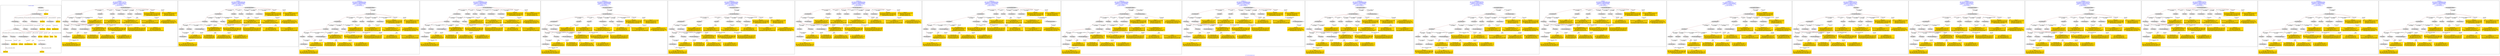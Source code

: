 digraph n0 {
fontcolor="blue"
remincross="true"
label="s27-s-the-huntington.json"
subgraph cluster_0 {
label="1-correct model"
n2[style="filled",color="white",fillcolor="lightgray",label="E12_Production1"];
n3[style="filled",color="white",fillcolor="lightgray",label="E21_Person1"];
n4[style="filled",color="white",fillcolor="lightgray",label="E55_Type1"];
n5[style="filled",color="white",fillcolor="lightgray",label="E52_Time-Span3"];
n6[style="filled",color="white",fillcolor="lightgray",label="E69_Death1"];
n7[style="filled",color="white",fillcolor="lightgray",label="E74_Group1"];
n8[style="filled",color="white",fillcolor="lightgray",label="E82_Actor_Appellation1"];
n9[style="filled",color="white",fillcolor="lightgray",label="E67_Birth1"];
n10[shape="plaintext",style="filled",fillcolor="gold",label="artist_URI"];
n11[style="filled",color="white",fillcolor="lightgray",label="E22_Man-Made_Object1"];
n12[style="filled",color="white",fillcolor="lightgray",label="E35_Title1"];
n13[style="filled",color="white",fillcolor="lightgray",label="E8_Acquisition1"];
n14[shape="plaintext",style="filled",fillcolor="gold",label="description"];
n15[style="filled",color="white",fillcolor="lightgray",label="E54_Dimension1"];
n16[shape="plaintext",style="filled",fillcolor="gold",label="object_uri"];
n17[shape="plaintext",style="filled",fillcolor="gold",label="Artwork_Title"];
n18[style="filled",color="white",fillcolor="lightgray",label="E38_Image1"];
n19[shape="plaintext",style="filled",fillcolor="gold",label="image_url"];
n20[style="filled",color="white",fillcolor="lightgray",label="E52_Time-Span1"];
n21[shape="plaintext",style="filled",fillcolor="gold",label="birth_date"];
n22[style="filled",color="white",fillcolor="lightgray",label="E52_Time-Span2"];
n23[shape="plaintext",style="filled",fillcolor="gold",label="death_date"];
n24[shape="plaintext",style="filled",fillcolor="gold",label="date"];
n25[shape="plaintext",style="filled",fillcolor="gold",label="dimensions_inch"];
n26[shape="plaintext",style="filled",fillcolor="gold",label="medium_uri"];
n27[shape="plaintext",style="filled",fillcolor="gold",label="medium"];
n28[shape="plaintext",style="filled",fillcolor="gold",label="Nationality_URI"];
n29[shape="plaintext",style="filled",fillcolor="gold",label="nationality"];
n30[shape="plaintext",style="filled",fillcolor="gold",label="artist_appellation_uri"];
n31[shape="plaintext",style="filled",fillcolor="gold",label="name"];
n32[shape="plaintext",style="filled",fillcolor="gold",label="credit_line"];
}
subgraph cluster_1 {
label="candidate 0\nlink coherence:0.896551724137931\nnode coherence:0.8928571428571429\nconfidence:0.37998653411510447\nmapping score:0.46594789232408246\ncost:28.99943\n-precision:0.62-recall:0.6"
n34[style="filled",color="white",fillcolor="lightgray",label="E12_Production1"];
n35[style="filled",color="white",fillcolor="lightgray",label="E21_Person1"];
n36[style="filled",color="white",fillcolor="lightgray",label="E52_Time-Span2"];
n37[style="filled",color="white",fillcolor="lightgray",label="E55_Type1"];
n38[style="filled",color="white",fillcolor="lightgray",label="E67_Birth1"];
n39[style="filled",color="white",fillcolor="lightgray",label="E74_Group1"];
n40[style="filled",color="white",fillcolor="lightgray",label="E82_Actor_Appellation1"];
n41[style="filled",color="white",fillcolor="lightgray",label="E22_Man-Made_Object1"];
n42[style="filled",color="white",fillcolor="lightgray",label="E30_Right1"];
n43[style="filled",color="white",fillcolor="lightgray",label="E35_Title1"];
n44[style="filled",color="white",fillcolor="lightgray",label="E54_Dimension1"];
n45[style="filled",color="white",fillcolor="lightgray",label="E55_Type2"];
n46[style="filled",color="white",fillcolor="lightgray",label="E8_Acquisition1"];
n47[style="filled",color="white",fillcolor="lightgray",label="E52_Time-Span1"];
n48[shape="plaintext",style="filled",fillcolor="gold",label="medium_uri\n[E55_Type,classLink,0.402]\n[E57_Material,classLink,0.35]\n[E74_Group,classLink,0.248]\n[E29_Design_or_Procedure,P3_has_note,0.0]"];
n49[shape="plaintext",style="filled",fillcolor="gold",label="Artwork_Title\n[E73_Information_Object,P3_has_note,0.29]\n[E35_Title,label,0.248]\n[E22_Man-Made_Object,P3_has_note,0.239]\n[E33_Linguistic_Object,P3_has_note,0.223]"];
n50[shape="plaintext",style="filled",fillcolor="gold",label="date\n[E52_Time-Span,label,0.354]\n[E52_Time-Span,P82_at_some_time_within,0.342]\n[E52_Time-Span,P82a_begin_of_the_begin,0.171]\n[E52_Time-Span,P82b_end_of_the_end,0.132]"];
n51[shape="plaintext",style="filled",fillcolor="gold",label="object_uri\n[E30_Right,P3_has_note,0.306]\n[E82_Actor_Appellation,label,0.302]\n[E8_Acquisition,P3_has_note,0.208]\n[E22_Man-Made_Object,classLink,0.184]"];
n52[shape="plaintext",style="filled",fillcolor="gold",label="name\n[E82_Actor_Appellation,label,0.398]\n[E30_Right,P3_has_note,0.221]\n[E8_Acquisition,P3_has_note,0.204]\n[E22_Man-Made_Object,classLink,0.177]"];
n53[shape="plaintext",style="filled",fillcolor="gold",label="birth_date\n[E52_Time-Span,P82a_begin_of_the_begin,0.416]\n[E52_Time-Span,P82_at_some_time_within,0.366]\n[E52_Time-Span,P82b_end_of_the_end,0.159]\n[E52_Time-Span,label,0.06]"];
n54[shape="plaintext",style="filled",fillcolor="gold",label="artist_URI\n[E21_Person,classLink,0.465]\n[E82_Actor_Appellation,classLink,0.336]\n[E30_Right,P3_has_note,0.12]\n[E8_Acquisition,P3_has_note,0.08]"];
n55[shape="plaintext",style="filled",fillcolor="gold",label="artist_appellation_uri\n[E82_Actor_Appellation,classLink,0.92]\n[E21_Person,classLink,0.056]\n[E30_Right,P3_has_note,0.014]\n[E8_Acquisition,P3_has_note,0.01]"];
n56[shape="plaintext",style="filled",fillcolor="gold",label="description\n[E73_Information_Object,P3_has_note,0.342]\n[E33_Linguistic_Object,P3_has_note,0.284]\n[E22_Man-Made_Object,P3_has_note,0.284]\n[E39_Actor,P3_has_note,0.091]"];
n57[shape="plaintext",style="filled",fillcolor="gold",label="nationality\n[E74_Group,label,0.573]\n[E74_Group,classLink,0.327]\n[E8_Acquisition,P3_has_note,0.053]\n[E30_Right,P3_has_note,0.047]"];
n58[shape="plaintext",style="filled",fillcolor="gold",label="credit_line\n[E8_Acquisition,P3_has_note,0.34]\n[E22_Man-Made_Object,classLink,0.239]\n[E73_Information_Object,P3_has_note,0.216]\n[E30_Right,P3_has_note,0.205]"];
n59[shape="plaintext",style="filled",fillcolor="gold",label="Nationality_URI\n[E74_Group,classLink,0.67]\n[E55_Type,classLink,0.196]\n[E57_Material,classLink,0.094]\n[E74_Group,label,0.039]"];
n60[shape="plaintext",style="filled",fillcolor="gold",label="medium\n[E29_Design_or_Procedure,P3_has_note,0.471]\n[E55_Type,label,0.42]\n[E73_Information_Object,P3_has_note,0.064]\n[E33_Linguistic_Object,P3_has_note,0.046]"];
n61[shape="plaintext",style="filled",fillcolor="gold",label="image_url\n[E22_Man-Made_Object,classLink,0.309]\n[E38_Image,classLink,0.301]\n[E39_Actor,classLink,0.251]\n[E21_Person,classLink,0.138]"];
n62[shape="plaintext",style="filled",fillcolor="gold",label="death_date\n[E52_Time-Span,P82_at_some_time_within,0.409]\n[E52_Time-Span,P82b_end_of_the_end,0.372]\n[E52_Time-Span,P82a_begin_of_the_begin,0.141]\n[E33_Linguistic_Object,P3_has_note,0.078]"];
n63[shape="plaintext",style="filled",fillcolor="gold",label="dimensions_inch\n[E54_Dimension,P3_has_note,0.789]\n[E38_Image,classLink,0.075]\n[E52_Time-Span,P82_at_some_time_within,0.071]\n[E22_Man-Made_Object,classLink,0.064]"];
}
subgraph cluster_2 {
label="candidate 1\nlink coherence:0.8928571428571429\nnode coherence:0.8888888888888888\nconfidence:0.37998653411510447\nmapping score:0.4750418076679978\ncost:27.99945\n-precision:0.68-recall:0.63"
n65[style="filled",color="white",fillcolor="lightgray",label="E12_Production1"];
n66[style="filled",color="white",fillcolor="lightgray",label="E21_Person1"];
n67[style="filled",color="white",fillcolor="lightgray",label="E52_Time-Span2"];
n68[style="filled",color="white",fillcolor="lightgray",label="E55_Type1"];
n69[style="filled",color="white",fillcolor="lightgray",label="E67_Birth1"];
n70[style="filled",color="white",fillcolor="lightgray",label="E74_Group1"];
n71[style="filled",color="white",fillcolor="lightgray",label="E82_Actor_Appellation1"];
n72[style="filled",color="white",fillcolor="lightgray",label="E22_Man-Made_Object1"];
n73[style="filled",color="white",fillcolor="lightgray",label="E30_Right1"];
n74[style="filled",color="white",fillcolor="lightgray",label="E35_Title1"];
n75[style="filled",color="white",fillcolor="lightgray",label="E54_Dimension1"];
n76[style="filled",color="white",fillcolor="lightgray",label="E8_Acquisition1"];
n77[style="filled",color="white",fillcolor="lightgray",label="E52_Time-Span1"];
n78[shape="plaintext",style="filled",fillcolor="gold",label="medium_uri\n[E55_Type,classLink,0.402]\n[E57_Material,classLink,0.35]\n[E74_Group,classLink,0.248]\n[E29_Design_or_Procedure,P3_has_note,0.0]"];
n79[shape="plaintext",style="filled",fillcolor="gold",label="Artwork_Title\n[E73_Information_Object,P3_has_note,0.29]\n[E35_Title,label,0.248]\n[E22_Man-Made_Object,P3_has_note,0.239]\n[E33_Linguistic_Object,P3_has_note,0.223]"];
n80[shape="plaintext",style="filled",fillcolor="gold",label="date\n[E52_Time-Span,label,0.354]\n[E52_Time-Span,P82_at_some_time_within,0.342]\n[E52_Time-Span,P82a_begin_of_the_begin,0.171]\n[E52_Time-Span,P82b_end_of_the_end,0.132]"];
n81[shape="plaintext",style="filled",fillcolor="gold",label="object_uri\n[E30_Right,P3_has_note,0.306]\n[E82_Actor_Appellation,label,0.302]\n[E8_Acquisition,P3_has_note,0.208]\n[E22_Man-Made_Object,classLink,0.184]"];
n82[shape="plaintext",style="filled",fillcolor="gold",label="name\n[E82_Actor_Appellation,label,0.398]\n[E30_Right,P3_has_note,0.221]\n[E8_Acquisition,P3_has_note,0.204]\n[E22_Man-Made_Object,classLink,0.177]"];
n83[shape="plaintext",style="filled",fillcolor="gold",label="birth_date\n[E52_Time-Span,P82a_begin_of_the_begin,0.416]\n[E52_Time-Span,P82_at_some_time_within,0.366]\n[E52_Time-Span,P82b_end_of_the_end,0.159]\n[E52_Time-Span,label,0.06]"];
n84[shape="plaintext",style="filled",fillcolor="gold",label="artist_URI\n[E21_Person,classLink,0.465]\n[E82_Actor_Appellation,classLink,0.336]\n[E30_Right,P3_has_note,0.12]\n[E8_Acquisition,P3_has_note,0.08]"];
n85[shape="plaintext",style="filled",fillcolor="gold",label="artist_appellation_uri\n[E82_Actor_Appellation,classLink,0.92]\n[E21_Person,classLink,0.056]\n[E30_Right,P3_has_note,0.014]\n[E8_Acquisition,P3_has_note,0.01]"];
n86[shape="plaintext",style="filled",fillcolor="gold",label="description\n[E73_Information_Object,P3_has_note,0.342]\n[E33_Linguistic_Object,P3_has_note,0.284]\n[E22_Man-Made_Object,P3_has_note,0.284]\n[E39_Actor,P3_has_note,0.091]"];
n87[shape="plaintext",style="filled",fillcolor="gold",label="medium\n[E29_Design_or_Procedure,P3_has_note,0.471]\n[E55_Type,label,0.42]\n[E73_Information_Object,P3_has_note,0.064]\n[E33_Linguistic_Object,P3_has_note,0.046]"];
n88[shape="plaintext",style="filled",fillcolor="gold",label="nationality\n[E74_Group,label,0.573]\n[E74_Group,classLink,0.327]\n[E8_Acquisition,P3_has_note,0.053]\n[E30_Right,P3_has_note,0.047]"];
n89[shape="plaintext",style="filled",fillcolor="gold",label="credit_line\n[E8_Acquisition,P3_has_note,0.34]\n[E22_Man-Made_Object,classLink,0.239]\n[E73_Information_Object,P3_has_note,0.216]\n[E30_Right,P3_has_note,0.205]"];
n90[shape="plaintext",style="filled",fillcolor="gold",label="Nationality_URI\n[E74_Group,classLink,0.67]\n[E55_Type,classLink,0.196]\n[E57_Material,classLink,0.094]\n[E74_Group,label,0.039]"];
n91[shape="plaintext",style="filled",fillcolor="gold",label="image_url\n[E22_Man-Made_Object,classLink,0.309]\n[E38_Image,classLink,0.301]\n[E39_Actor,classLink,0.251]\n[E21_Person,classLink,0.138]"];
n92[shape="plaintext",style="filled",fillcolor="gold",label="death_date\n[E52_Time-Span,P82_at_some_time_within,0.409]\n[E52_Time-Span,P82b_end_of_the_end,0.372]\n[E52_Time-Span,P82a_begin_of_the_begin,0.141]\n[E33_Linguistic_Object,P3_has_note,0.078]"];
n93[shape="plaintext",style="filled",fillcolor="gold",label="dimensions_inch\n[E54_Dimension,P3_has_note,0.789]\n[E38_Image,classLink,0.075]\n[E52_Time-Span,P82_at_some_time_within,0.071]\n[E22_Man-Made_Object,classLink,0.064]"];
}
subgraph cluster_3 {
label="candidate 10\nlink coherence:0.8620689655172413\nnode coherence:0.8888888888888888\nconfidence:0.37998653411510447\nmapping score:0.4750418076679978\ncost:28.99944\n-precision:0.66-recall:0.63"
n95[style="filled",color="white",fillcolor="lightgray",label="E12_Production1"];
n96[style="filled",color="white",fillcolor="lightgray",label="E21_Person1"];
n97[style="filled",color="white",fillcolor="lightgray",label="E52_Time-Span2"];
n98[style="filled",color="white",fillcolor="lightgray",label="E55_Type1"];
n99[style="filled",color="white",fillcolor="lightgray",label="E67_Birth1"];
n100[style="filled",color="white",fillcolor="lightgray",label="E74_Group1"];
n101[style="filled",color="white",fillcolor="lightgray",label="E82_Actor_Appellation1"];
n102[style="filled",color="white",fillcolor="lightgray",label="E22_Man-Made_Object1"];
n103[style="filled",color="white",fillcolor="lightgray",label="E30_Right1"];
n104[style="filled",color="white",fillcolor="lightgray",label="E35_Title1"];
n105[style="filled",color="white",fillcolor="lightgray",label="E54_Dimension1"];
n106[style="filled",color="white",fillcolor="lightgray",label="E8_Acquisition1"];
n107[style="filled",color="white",fillcolor="lightgray",label="E33_Linguistic_Object1"];
n108[style="filled",color="white",fillcolor="lightgray",label="E52_Time-Span1"];
n109[shape="plaintext",style="filled",fillcolor="gold",label="medium_uri\n[E55_Type,classLink,0.402]\n[E57_Material,classLink,0.35]\n[E74_Group,classLink,0.248]\n[E29_Design_or_Procedure,P3_has_note,0.0]"];
n110[shape="plaintext",style="filled",fillcolor="gold",label="Artwork_Title\n[E73_Information_Object,P3_has_note,0.29]\n[E35_Title,label,0.248]\n[E22_Man-Made_Object,P3_has_note,0.239]\n[E33_Linguistic_Object,P3_has_note,0.223]"];
n111[shape="plaintext",style="filled",fillcolor="gold",label="date\n[E52_Time-Span,label,0.354]\n[E52_Time-Span,P82_at_some_time_within,0.342]\n[E52_Time-Span,P82a_begin_of_the_begin,0.171]\n[E52_Time-Span,P82b_end_of_the_end,0.132]"];
n112[shape="plaintext",style="filled",fillcolor="gold",label="object_uri\n[E30_Right,P3_has_note,0.306]\n[E82_Actor_Appellation,label,0.302]\n[E8_Acquisition,P3_has_note,0.208]\n[E22_Man-Made_Object,classLink,0.184]"];
n113[shape="plaintext",style="filled",fillcolor="gold",label="name\n[E82_Actor_Appellation,label,0.398]\n[E30_Right,P3_has_note,0.221]\n[E8_Acquisition,P3_has_note,0.204]\n[E22_Man-Made_Object,classLink,0.177]"];
n114[shape="plaintext",style="filled",fillcolor="gold",label="birth_date\n[E52_Time-Span,P82a_begin_of_the_begin,0.416]\n[E52_Time-Span,P82_at_some_time_within,0.366]\n[E52_Time-Span,P82b_end_of_the_end,0.159]\n[E52_Time-Span,label,0.06]"];
n115[shape="plaintext",style="filled",fillcolor="gold",label="artist_URI\n[E21_Person,classLink,0.465]\n[E82_Actor_Appellation,classLink,0.336]\n[E30_Right,P3_has_note,0.12]\n[E8_Acquisition,P3_has_note,0.08]"];
n116[shape="plaintext",style="filled",fillcolor="gold",label="artist_appellation_uri\n[E82_Actor_Appellation,classLink,0.92]\n[E21_Person,classLink,0.056]\n[E30_Right,P3_has_note,0.014]\n[E8_Acquisition,P3_has_note,0.01]"];
n117[shape="plaintext",style="filled",fillcolor="gold",label="description\n[E73_Information_Object,P3_has_note,0.342]\n[E33_Linguistic_Object,P3_has_note,0.284]\n[E22_Man-Made_Object,P3_has_note,0.284]\n[E39_Actor,P3_has_note,0.091]"];
n118[shape="plaintext",style="filled",fillcolor="gold",label="medium\n[E29_Design_or_Procedure,P3_has_note,0.471]\n[E55_Type,label,0.42]\n[E73_Information_Object,P3_has_note,0.064]\n[E33_Linguistic_Object,P3_has_note,0.046]"];
n119[shape="plaintext",style="filled",fillcolor="gold",label="nationality\n[E74_Group,label,0.573]\n[E74_Group,classLink,0.327]\n[E8_Acquisition,P3_has_note,0.053]\n[E30_Right,P3_has_note,0.047]"];
n120[shape="plaintext",style="filled",fillcolor="gold",label="credit_line\n[E8_Acquisition,P3_has_note,0.34]\n[E22_Man-Made_Object,classLink,0.239]\n[E73_Information_Object,P3_has_note,0.216]\n[E30_Right,P3_has_note,0.205]"];
n121[shape="plaintext",style="filled",fillcolor="gold",label="Nationality_URI\n[E74_Group,classLink,0.67]\n[E55_Type,classLink,0.196]\n[E57_Material,classLink,0.094]\n[E74_Group,label,0.039]"];
n122[shape="plaintext",style="filled",fillcolor="gold",label="image_url\n[E22_Man-Made_Object,classLink,0.309]\n[E38_Image,classLink,0.301]\n[E39_Actor,classLink,0.251]\n[E21_Person,classLink,0.138]"];
n123[shape="plaintext",style="filled",fillcolor="gold",label="death_date\n[E52_Time-Span,P82_at_some_time_within,0.409]\n[E52_Time-Span,P82b_end_of_the_end,0.372]\n[E52_Time-Span,P82a_begin_of_the_begin,0.141]\n[E33_Linguistic_Object,P3_has_note,0.078]"];
n124[shape="plaintext",style="filled",fillcolor="gold",label="dimensions_inch\n[E54_Dimension,P3_has_note,0.789]\n[E38_Image,classLink,0.075]\n[E52_Time-Span,P82_at_some_time_within,0.071]\n[E22_Man-Made_Object,classLink,0.064]"];
}
subgraph cluster_4 {
label="candidate 11\nlink coherence:0.8620689655172413\nnode coherence:0.8888888888888888\nconfidence:0.37998653411510447\nmapping score:0.4750418076679978\ncost:28.99945\n-precision:0.66-recall:0.63"
n126[style="filled",color="white",fillcolor="lightgray",label="E12_Production1"];
n127[style="filled",color="white",fillcolor="lightgray",label="E21_Person1"];
n128[style="filled",color="white",fillcolor="lightgray",label="E52_Time-Span2"];
n129[style="filled",color="white",fillcolor="lightgray",label="E55_Type1"];
n130[style="filled",color="white",fillcolor="lightgray",label="E67_Birth1"];
n131[style="filled",color="white",fillcolor="lightgray",label="E74_Group1"];
n132[style="filled",color="white",fillcolor="lightgray",label="E82_Actor_Appellation1"];
n133[style="filled",color="white",fillcolor="lightgray",label="E22_Man-Made_Object1"];
n134[style="filled",color="white",fillcolor="lightgray",label="E30_Right1"];
n135[style="filled",color="white",fillcolor="lightgray",label="E35_Title1"];
n136[style="filled",color="white",fillcolor="lightgray",label="E38_Image1"];
n137[style="filled",color="white",fillcolor="lightgray",label="E54_Dimension1"];
n138[style="filled",color="white",fillcolor="lightgray",label="E8_Acquisition1"];
n139[style="filled",color="white",fillcolor="lightgray",label="E52_Time-Span1"];
n140[shape="plaintext",style="filled",fillcolor="gold",label="medium_uri\n[E55_Type,classLink,0.402]\n[E57_Material,classLink,0.35]\n[E74_Group,classLink,0.248]\n[E29_Design_or_Procedure,P3_has_note,0.0]"];
n141[shape="plaintext",style="filled",fillcolor="gold",label="Artwork_Title\n[E73_Information_Object,P3_has_note,0.29]\n[E35_Title,label,0.248]\n[E22_Man-Made_Object,P3_has_note,0.239]\n[E33_Linguistic_Object,P3_has_note,0.223]"];
n142[shape="plaintext",style="filled",fillcolor="gold",label="date\n[E52_Time-Span,label,0.354]\n[E52_Time-Span,P82_at_some_time_within,0.342]\n[E52_Time-Span,P82a_begin_of_the_begin,0.171]\n[E52_Time-Span,P82b_end_of_the_end,0.132]"];
n143[shape="plaintext",style="filled",fillcolor="gold",label="object_uri\n[E30_Right,P3_has_note,0.306]\n[E82_Actor_Appellation,label,0.302]\n[E8_Acquisition,P3_has_note,0.208]\n[E22_Man-Made_Object,classLink,0.184]"];
n144[shape="plaintext",style="filled",fillcolor="gold",label="name\n[E82_Actor_Appellation,label,0.398]\n[E30_Right,P3_has_note,0.221]\n[E8_Acquisition,P3_has_note,0.204]\n[E22_Man-Made_Object,classLink,0.177]"];
n145[shape="plaintext",style="filled",fillcolor="gold",label="birth_date\n[E52_Time-Span,P82a_begin_of_the_begin,0.416]\n[E52_Time-Span,P82_at_some_time_within,0.366]\n[E52_Time-Span,P82b_end_of_the_end,0.159]\n[E52_Time-Span,label,0.06]"];
n146[shape="plaintext",style="filled",fillcolor="gold",label="artist_URI\n[E21_Person,classLink,0.465]\n[E82_Actor_Appellation,classLink,0.336]\n[E30_Right,P3_has_note,0.12]\n[E8_Acquisition,P3_has_note,0.08]"];
n147[shape="plaintext",style="filled",fillcolor="gold",label="artist_appellation_uri\n[E82_Actor_Appellation,classLink,0.92]\n[E21_Person,classLink,0.056]\n[E30_Right,P3_has_note,0.014]\n[E8_Acquisition,P3_has_note,0.01]"];
n148[shape="plaintext",style="filled",fillcolor="gold",label="description\n[E73_Information_Object,P3_has_note,0.342]\n[E33_Linguistic_Object,P3_has_note,0.284]\n[E22_Man-Made_Object,P3_has_note,0.284]\n[E39_Actor,P3_has_note,0.091]"];
n149[shape="plaintext",style="filled",fillcolor="gold",label="medium\n[E29_Design_or_Procedure,P3_has_note,0.471]\n[E55_Type,label,0.42]\n[E73_Information_Object,P3_has_note,0.064]\n[E33_Linguistic_Object,P3_has_note,0.046]"];
n150[shape="plaintext",style="filled",fillcolor="gold",label="nationality\n[E74_Group,label,0.573]\n[E74_Group,classLink,0.327]\n[E8_Acquisition,P3_has_note,0.053]\n[E30_Right,P3_has_note,0.047]"];
n151[shape="plaintext",style="filled",fillcolor="gold",label="credit_line\n[E8_Acquisition,P3_has_note,0.34]\n[E22_Man-Made_Object,classLink,0.239]\n[E73_Information_Object,P3_has_note,0.216]\n[E30_Right,P3_has_note,0.205]"];
n152[shape="plaintext",style="filled",fillcolor="gold",label="Nationality_URI\n[E74_Group,classLink,0.67]\n[E55_Type,classLink,0.196]\n[E57_Material,classLink,0.094]\n[E74_Group,label,0.039]"];
n153[shape="plaintext",style="filled",fillcolor="gold",label="image_url\n[E22_Man-Made_Object,classLink,0.309]\n[E38_Image,classLink,0.301]\n[E39_Actor,classLink,0.251]\n[E21_Person,classLink,0.138]"];
n154[shape="plaintext",style="filled",fillcolor="gold",label="death_date\n[E52_Time-Span,P82_at_some_time_within,0.409]\n[E52_Time-Span,P82b_end_of_the_end,0.372]\n[E52_Time-Span,P82a_begin_of_the_begin,0.141]\n[E33_Linguistic_Object,P3_has_note,0.078]"];
n155[shape="plaintext",style="filled",fillcolor="gold",label="dimensions_inch\n[E54_Dimension,P3_has_note,0.789]\n[E38_Image,classLink,0.075]\n[E52_Time-Span,P82_at_some_time_within,0.071]\n[E22_Man-Made_Object,classLink,0.064]"];
}
subgraph cluster_5 {
label="candidate 12\nlink coherence:0.8620689655172413\nnode coherence:0.8888888888888888\nconfidence:0.37998653411510447\nmapping score:0.4750418076679978\ncost:28.99946\n-precision:0.62-recall:0.6"
n157[style="filled",color="white",fillcolor="lightgray",label="E12_Production1"];
n158[style="filled",color="white",fillcolor="lightgray",label="E21_Person1"];
n159[style="filled",color="white",fillcolor="lightgray",label="E52_Time-Span2"];
n160[style="filled",color="white",fillcolor="lightgray",label="E67_Birth1"];
n161[style="filled",color="white",fillcolor="lightgray",label="E74_Group1"];
n162[style="filled",color="white",fillcolor="lightgray",label="E82_Actor_Appellation1"];
n163[style="filled",color="white",fillcolor="lightgray",label="E22_Man-Made_Object1"];
n164[style="filled",color="white",fillcolor="lightgray",label="E30_Right1"];
n165[style="filled",color="white",fillcolor="lightgray",label="E35_Title1"];
n166[style="filled",color="white",fillcolor="lightgray",label="E54_Dimension1"];
n167[style="filled",color="white",fillcolor="lightgray",label="E55_Type2"];
n168[style="filled",color="white",fillcolor="lightgray",label="E8_Acquisition1"];
n169[style="filled",color="white",fillcolor="lightgray",label="E33_Linguistic_Object2"];
n170[style="filled",color="white",fillcolor="lightgray",label="E52_Time-Span1"];
n171[shape="plaintext",style="filled",fillcolor="gold",label="Artwork_Title\n[E73_Information_Object,P3_has_note,0.29]\n[E35_Title,label,0.248]\n[E22_Man-Made_Object,P3_has_note,0.239]\n[E33_Linguistic_Object,P3_has_note,0.223]"];
n172[shape="plaintext",style="filled",fillcolor="gold",label="medium_uri\n[E55_Type,classLink,0.402]\n[E57_Material,classLink,0.35]\n[E74_Group,classLink,0.248]\n[E29_Design_or_Procedure,P3_has_note,0.0]"];
n173[shape="plaintext",style="filled",fillcolor="gold",label="date\n[E52_Time-Span,label,0.354]\n[E52_Time-Span,P82_at_some_time_within,0.342]\n[E52_Time-Span,P82a_begin_of_the_begin,0.171]\n[E52_Time-Span,P82b_end_of_the_end,0.132]"];
n174[shape="plaintext",style="filled",fillcolor="gold",label="object_uri\n[E30_Right,P3_has_note,0.306]\n[E82_Actor_Appellation,label,0.302]\n[E8_Acquisition,P3_has_note,0.208]\n[E22_Man-Made_Object,classLink,0.184]"];
n175[shape="plaintext",style="filled",fillcolor="gold",label="name\n[E82_Actor_Appellation,label,0.398]\n[E30_Right,P3_has_note,0.221]\n[E8_Acquisition,P3_has_note,0.204]\n[E22_Man-Made_Object,classLink,0.177]"];
n176[shape="plaintext",style="filled",fillcolor="gold",label="birth_date\n[E52_Time-Span,P82a_begin_of_the_begin,0.416]\n[E52_Time-Span,P82_at_some_time_within,0.366]\n[E52_Time-Span,P82b_end_of_the_end,0.159]\n[E52_Time-Span,label,0.06]"];
n177[shape="plaintext",style="filled",fillcolor="gold",label="artist_URI\n[E21_Person,classLink,0.465]\n[E82_Actor_Appellation,classLink,0.336]\n[E30_Right,P3_has_note,0.12]\n[E8_Acquisition,P3_has_note,0.08]"];
n178[shape="plaintext",style="filled",fillcolor="gold",label="artist_appellation_uri\n[E82_Actor_Appellation,classLink,0.92]\n[E21_Person,classLink,0.056]\n[E30_Right,P3_has_note,0.014]\n[E8_Acquisition,P3_has_note,0.01]"];
n179[shape="plaintext",style="filled",fillcolor="gold",label="description\n[E73_Information_Object,P3_has_note,0.342]\n[E33_Linguistic_Object,P3_has_note,0.284]\n[E22_Man-Made_Object,P3_has_note,0.284]\n[E39_Actor,P3_has_note,0.091]"];
n180[shape="plaintext",style="filled",fillcolor="gold",label="nationality\n[E74_Group,label,0.573]\n[E74_Group,classLink,0.327]\n[E8_Acquisition,P3_has_note,0.053]\n[E30_Right,P3_has_note,0.047]"];
n181[shape="plaintext",style="filled",fillcolor="gold",label="credit_line\n[E8_Acquisition,P3_has_note,0.34]\n[E22_Man-Made_Object,classLink,0.239]\n[E73_Information_Object,P3_has_note,0.216]\n[E30_Right,P3_has_note,0.205]"];
n182[shape="plaintext",style="filled",fillcolor="gold",label="Nationality_URI\n[E74_Group,classLink,0.67]\n[E55_Type,classLink,0.196]\n[E57_Material,classLink,0.094]\n[E74_Group,label,0.039]"];
n183[shape="plaintext",style="filled",fillcolor="gold",label="medium\n[E29_Design_or_Procedure,P3_has_note,0.471]\n[E55_Type,label,0.42]\n[E73_Information_Object,P3_has_note,0.064]\n[E33_Linguistic_Object,P3_has_note,0.046]"];
n184[shape="plaintext",style="filled",fillcolor="gold",label="image_url\n[E22_Man-Made_Object,classLink,0.309]\n[E38_Image,classLink,0.301]\n[E39_Actor,classLink,0.251]\n[E21_Person,classLink,0.138]"];
n185[shape="plaintext",style="filled",fillcolor="gold",label="death_date\n[E52_Time-Span,P82_at_some_time_within,0.409]\n[E52_Time-Span,P82b_end_of_the_end,0.372]\n[E52_Time-Span,P82a_begin_of_the_begin,0.141]\n[E33_Linguistic_Object,P3_has_note,0.078]"];
n186[shape="plaintext",style="filled",fillcolor="gold",label="dimensions_inch\n[E54_Dimension,P3_has_note,0.789]\n[E38_Image,classLink,0.075]\n[E52_Time-Span,P82_at_some_time_within,0.071]\n[E22_Man-Made_Object,classLink,0.064]"];
}
subgraph cluster_6 {
label="candidate 13\nlink coherence:0.8620689655172413\nnode coherence:0.8888888888888888\nconfidence:0.37998653411510447\nmapping score:0.4750418076679978\ncost:28.99947\n-precision:0.62-recall:0.6"
n188[style="filled",color="white",fillcolor="lightgray",label="E12_Production1"];
n189[style="filled",color="white",fillcolor="lightgray",label="E21_Person1"];
n190[style="filled",color="white",fillcolor="lightgray",label="E52_Time-Span2"];
n191[style="filled",color="white",fillcolor="lightgray",label="E67_Birth1"];
n192[style="filled",color="white",fillcolor="lightgray",label="E74_Group1"];
n193[style="filled",color="white",fillcolor="lightgray",label="E82_Actor_Appellation1"];
n194[style="filled",color="white",fillcolor="lightgray",label="E22_Man-Made_Object1"];
n195[style="filled",color="white",fillcolor="lightgray",label="E30_Right1"];
n196[style="filled",color="white",fillcolor="lightgray",label="E35_Title1"];
n197[style="filled",color="white",fillcolor="lightgray",label="E54_Dimension1"];
n198[style="filled",color="white",fillcolor="lightgray",label="E55_Type2"];
n199[style="filled",color="white",fillcolor="lightgray",label="E8_Acquisition1"];
n200[style="filled",color="white",fillcolor="lightgray",label="E33_Linguistic_Object1"];
n201[style="filled",color="white",fillcolor="lightgray",label="E52_Time-Span1"];
n202[shape="plaintext",style="filled",fillcolor="gold",label="Artwork_Title\n[E73_Information_Object,P3_has_note,0.29]\n[E35_Title,label,0.248]\n[E22_Man-Made_Object,P3_has_note,0.239]\n[E33_Linguistic_Object,P3_has_note,0.223]"];
n203[shape="plaintext",style="filled",fillcolor="gold",label="medium_uri\n[E55_Type,classLink,0.402]\n[E57_Material,classLink,0.35]\n[E74_Group,classLink,0.248]\n[E29_Design_or_Procedure,P3_has_note,0.0]"];
n204[shape="plaintext",style="filled",fillcolor="gold",label="date\n[E52_Time-Span,label,0.354]\n[E52_Time-Span,P82_at_some_time_within,0.342]\n[E52_Time-Span,P82a_begin_of_the_begin,0.171]\n[E52_Time-Span,P82b_end_of_the_end,0.132]"];
n205[shape="plaintext",style="filled",fillcolor="gold",label="object_uri\n[E30_Right,P3_has_note,0.306]\n[E82_Actor_Appellation,label,0.302]\n[E8_Acquisition,P3_has_note,0.208]\n[E22_Man-Made_Object,classLink,0.184]"];
n206[shape="plaintext",style="filled",fillcolor="gold",label="name\n[E82_Actor_Appellation,label,0.398]\n[E30_Right,P3_has_note,0.221]\n[E8_Acquisition,P3_has_note,0.204]\n[E22_Man-Made_Object,classLink,0.177]"];
n207[shape="plaintext",style="filled",fillcolor="gold",label="birth_date\n[E52_Time-Span,P82a_begin_of_the_begin,0.416]\n[E52_Time-Span,P82_at_some_time_within,0.366]\n[E52_Time-Span,P82b_end_of_the_end,0.159]\n[E52_Time-Span,label,0.06]"];
n208[shape="plaintext",style="filled",fillcolor="gold",label="artist_URI\n[E21_Person,classLink,0.465]\n[E82_Actor_Appellation,classLink,0.336]\n[E30_Right,P3_has_note,0.12]\n[E8_Acquisition,P3_has_note,0.08]"];
n209[shape="plaintext",style="filled",fillcolor="gold",label="artist_appellation_uri\n[E82_Actor_Appellation,classLink,0.92]\n[E21_Person,classLink,0.056]\n[E30_Right,P3_has_note,0.014]\n[E8_Acquisition,P3_has_note,0.01]"];
n210[shape="plaintext",style="filled",fillcolor="gold",label="description\n[E73_Information_Object,P3_has_note,0.342]\n[E33_Linguistic_Object,P3_has_note,0.284]\n[E22_Man-Made_Object,P3_has_note,0.284]\n[E39_Actor,P3_has_note,0.091]"];
n211[shape="plaintext",style="filled",fillcolor="gold",label="nationality\n[E74_Group,label,0.573]\n[E74_Group,classLink,0.327]\n[E8_Acquisition,P3_has_note,0.053]\n[E30_Right,P3_has_note,0.047]"];
n212[shape="plaintext",style="filled",fillcolor="gold",label="credit_line\n[E8_Acquisition,P3_has_note,0.34]\n[E22_Man-Made_Object,classLink,0.239]\n[E73_Information_Object,P3_has_note,0.216]\n[E30_Right,P3_has_note,0.205]"];
n213[shape="plaintext",style="filled",fillcolor="gold",label="Nationality_URI\n[E74_Group,classLink,0.67]\n[E55_Type,classLink,0.196]\n[E57_Material,classLink,0.094]\n[E74_Group,label,0.039]"];
n214[shape="plaintext",style="filled",fillcolor="gold",label="medium\n[E29_Design_or_Procedure,P3_has_note,0.471]\n[E55_Type,label,0.42]\n[E73_Information_Object,P3_has_note,0.064]\n[E33_Linguistic_Object,P3_has_note,0.046]"];
n215[shape="plaintext",style="filled",fillcolor="gold",label="image_url\n[E22_Man-Made_Object,classLink,0.309]\n[E38_Image,classLink,0.301]\n[E39_Actor,classLink,0.251]\n[E21_Person,classLink,0.138]"];
n216[shape="plaintext",style="filled",fillcolor="gold",label="death_date\n[E52_Time-Span,P82_at_some_time_within,0.409]\n[E52_Time-Span,P82b_end_of_the_end,0.372]\n[E52_Time-Span,P82a_begin_of_the_begin,0.141]\n[E33_Linguistic_Object,P3_has_note,0.078]"];
n217[shape="plaintext",style="filled",fillcolor="gold",label="dimensions_inch\n[E54_Dimension,P3_has_note,0.789]\n[E38_Image,classLink,0.075]\n[E52_Time-Span,P82_at_some_time_within,0.071]\n[E22_Man-Made_Object,classLink,0.064]"];
}
subgraph cluster_7 {
label="candidate 14\nlink coherence:0.8620689655172413\nnode coherence:0.8888888888888888\nconfidence:0.37998653411510447\nmapping score:0.4750418076679978\ncost:28.99948\n-precision:0.62-recall:0.6"
n219[style="filled",color="white",fillcolor="lightgray",label="E12_Production1"];
n220[style="filled",color="white",fillcolor="lightgray",label="E21_Person1"];
n221[style="filled",color="white",fillcolor="lightgray",label="E52_Time-Span2"];
n222[style="filled",color="white",fillcolor="lightgray",label="E67_Birth1"];
n223[style="filled",color="white",fillcolor="lightgray",label="E74_Group1"];
n224[style="filled",color="white",fillcolor="lightgray",label="E82_Actor_Appellation1"];
n225[style="filled",color="white",fillcolor="lightgray",label="E22_Man-Made_Object1"];
n226[style="filled",color="white",fillcolor="lightgray",label="E30_Right1"];
n227[style="filled",color="white",fillcolor="lightgray",label="E35_Title1"];
n228[style="filled",color="white",fillcolor="lightgray",label="E38_Image1"];
n229[style="filled",color="white",fillcolor="lightgray",label="E54_Dimension1"];
n230[style="filled",color="white",fillcolor="lightgray",label="E55_Type2"];
n231[style="filled",color="white",fillcolor="lightgray",label="E8_Acquisition1"];
n232[style="filled",color="white",fillcolor="lightgray",label="E52_Time-Span1"];
n233[shape="plaintext",style="filled",fillcolor="gold",label="Artwork_Title\n[E73_Information_Object,P3_has_note,0.29]\n[E35_Title,label,0.248]\n[E22_Man-Made_Object,P3_has_note,0.239]\n[E33_Linguistic_Object,P3_has_note,0.223]"];
n234[shape="plaintext",style="filled",fillcolor="gold",label="medium_uri\n[E55_Type,classLink,0.402]\n[E57_Material,classLink,0.35]\n[E74_Group,classLink,0.248]\n[E29_Design_or_Procedure,P3_has_note,0.0]"];
n235[shape="plaintext",style="filled",fillcolor="gold",label="date\n[E52_Time-Span,label,0.354]\n[E52_Time-Span,P82_at_some_time_within,0.342]\n[E52_Time-Span,P82a_begin_of_the_begin,0.171]\n[E52_Time-Span,P82b_end_of_the_end,0.132]"];
n236[shape="plaintext",style="filled",fillcolor="gold",label="object_uri\n[E30_Right,P3_has_note,0.306]\n[E82_Actor_Appellation,label,0.302]\n[E8_Acquisition,P3_has_note,0.208]\n[E22_Man-Made_Object,classLink,0.184]"];
n237[shape="plaintext",style="filled",fillcolor="gold",label="name\n[E82_Actor_Appellation,label,0.398]\n[E30_Right,P3_has_note,0.221]\n[E8_Acquisition,P3_has_note,0.204]\n[E22_Man-Made_Object,classLink,0.177]"];
n238[shape="plaintext",style="filled",fillcolor="gold",label="birth_date\n[E52_Time-Span,P82a_begin_of_the_begin,0.416]\n[E52_Time-Span,P82_at_some_time_within,0.366]\n[E52_Time-Span,P82b_end_of_the_end,0.159]\n[E52_Time-Span,label,0.06]"];
n239[shape="plaintext",style="filled",fillcolor="gold",label="artist_URI\n[E21_Person,classLink,0.465]\n[E82_Actor_Appellation,classLink,0.336]\n[E30_Right,P3_has_note,0.12]\n[E8_Acquisition,P3_has_note,0.08]"];
n240[shape="plaintext",style="filled",fillcolor="gold",label="artist_appellation_uri\n[E82_Actor_Appellation,classLink,0.92]\n[E21_Person,classLink,0.056]\n[E30_Right,P3_has_note,0.014]\n[E8_Acquisition,P3_has_note,0.01]"];
n241[shape="plaintext",style="filled",fillcolor="gold",label="description\n[E73_Information_Object,P3_has_note,0.342]\n[E33_Linguistic_Object,P3_has_note,0.284]\n[E22_Man-Made_Object,P3_has_note,0.284]\n[E39_Actor,P3_has_note,0.091]"];
n242[shape="plaintext",style="filled",fillcolor="gold",label="nationality\n[E74_Group,label,0.573]\n[E74_Group,classLink,0.327]\n[E8_Acquisition,P3_has_note,0.053]\n[E30_Right,P3_has_note,0.047]"];
n243[shape="plaintext",style="filled",fillcolor="gold",label="credit_line\n[E8_Acquisition,P3_has_note,0.34]\n[E22_Man-Made_Object,classLink,0.239]\n[E73_Information_Object,P3_has_note,0.216]\n[E30_Right,P3_has_note,0.205]"];
n244[shape="plaintext",style="filled",fillcolor="gold",label="Nationality_URI\n[E74_Group,classLink,0.67]\n[E55_Type,classLink,0.196]\n[E57_Material,classLink,0.094]\n[E74_Group,label,0.039]"];
n245[shape="plaintext",style="filled",fillcolor="gold",label="medium\n[E29_Design_or_Procedure,P3_has_note,0.471]\n[E55_Type,label,0.42]\n[E73_Information_Object,P3_has_note,0.064]\n[E33_Linguistic_Object,P3_has_note,0.046]"];
n246[shape="plaintext",style="filled",fillcolor="gold",label="image_url\n[E22_Man-Made_Object,classLink,0.309]\n[E38_Image,classLink,0.301]\n[E39_Actor,classLink,0.251]\n[E21_Person,classLink,0.138]"];
n247[shape="plaintext",style="filled",fillcolor="gold",label="death_date\n[E52_Time-Span,P82_at_some_time_within,0.409]\n[E52_Time-Span,P82b_end_of_the_end,0.372]\n[E52_Time-Span,P82a_begin_of_the_begin,0.141]\n[E33_Linguistic_Object,P3_has_note,0.078]"];
n248[shape="plaintext",style="filled",fillcolor="gold",label="dimensions_inch\n[E54_Dimension,P3_has_note,0.789]\n[E38_Image,classLink,0.075]\n[E52_Time-Span,P82_at_some_time_within,0.071]\n[E22_Man-Made_Object,classLink,0.064]"];
}
subgraph cluster_8 {
label="candidate 15\nlink coherence:0.8620689655172413\nnode coherence:0.8888888888888888\nconfidence:0.37224747120270857\nmapping score:0.4724621200305325\ncost:227.009452\n-precision:0.62-recall:0.6"
n250[style="filled",color="white",fillcolor="lightgray",label="E12_Production1"];
n251[style="filled",color="white",fillcolor="lightgray",label="E21_Person1"];
n252[style="filled",color="white",fillcolor="lightgray",label="E52_Time-Span2"];
n253[style="filled",color="white",fillcolor="lightgray",label="E55_Type1"];
n254[style="filled",color="white",fillcolor="lightgray",label="E67_Birth1"];
n255[style="filled",color="white",fillcolor="lightgray",label="E74_Group1"];
n256[style="filled",color="white",fillcolor="lightgray",label="E82_Actor_Appellation1"];
n257[style="filled",color="white",fillcolor="lightgray",label="E22_Man-Made_Object1"];
n258[style="filled",color="white",fillcolor="lightgray",label="E30_Right1"];
n259[style="filled",color="white",fillcolor="lightgray",label="E35_Title1"];
n260[style="filled",color="white",fillcolor="lightgray",label="E54_Dimension1"];
n261[style="filled",color="white",fillcolor="lightgray",label="E8_Acquisition1"];
n262[style="filled",color="white",fillcolor="lightgray",label="E52_Time-Span1"];
n263[style="filled",color="white",fillcolor="lightgray",label="E73_Information_Object1"];
n264[shape="plaintext",style="filled",fillcolor="gold",label="medium_uri\n[E55_Type,classLink,0.402]\n[E57_Material,classLink,0.35]\n[E74_Group,classLink,0.248]\n[E29_Design_or_Procedure,P3_has_note,0.0]"];
n265[shape="plaintext",style="filled",fillcolor="gold",label="Artwork_Title\n[E73_Information_Object,P3_has_note,0.29]\n[E35_Title,label,0.248]\n[E22_Man-Made_Object,P3_has_note,0.239]\n[E33_Linguistic_Object,P3_has_note,0.223]"];
n266[shape="plaintext",style="filled",fillcolor="gold",label="date\n[E52_Time-Span,label,0.354]\n[E52_Time-Span,P82_at_some_time_within,0.342]\n[E52_Time-Span,P82a_begin_of_the_begin,0.171]\n[E52_Time-Span,P82b_end_of_the_end,0.132]"];
n267[shape="plaintext",style="filled",fillcolor="gold",label="object_uri\n[E30_Right,P3_has_note,0.306]\n[E82_Actor_Appellation,label,0.302]\n[E8_Acquisition,P3_has_note,0.208]\n[E22_Man-Made_Object,classLink,0.184]"];
n268[shape="plaintext",style="filled",fillcolor="gold",label="credit_line\n[E8_Acquisition,P3_has_note,0.34]\n[E22_Man-Made_Object,classLink,0.239]\n[E73_Information_Object,P3_has_note,0.216]\n[E30_Right,P3_has_note,0.205]"];
n269[shape="plaintext",style="filled",fillcolor="gold",label="name\n[E82_Actor_Appellation,label,0.398]\n[E30_Right,P3_has_note,0.221]\n[E8_Acquisition,P3_has_note,0.204]\n[E22_Man-Made_Object,classLink,0.177]"];
n270[shape="plaintext",style="filled",fillcolor="gold",label="birth_date\n[E52_Time-Span,P82a_begin_of_the_begin,0.416]\n[E52_Time-Span,P82_at_some_time_within,0.366]\n[E52_Time-Span,P82b_end_of_the_end,0.159]\n[E52_Time-Span,label,0.06]"];
n271[shape="plaintext",style="filled",fillcolor="gold",label="artist_URI\n[E21_Person,classLink,0.465]\n[E82_Actor_Appellation,classLink,0.336]\n[E30_Right,P3_has_note,0.12]\n[E8_Acquisition,P3_has_note,0.08]"];
n272[shape="plaintext",style="filled",fillcolor="gold",label="artist_appellation_uri\n[E82_Actor_Appellation,classLink,0.92]\n[E21_Person,classLink,0.056]\n[E30_Right,P3_has_note,0.014]\n[E8_Acquisition,P3_has_note,0.01]"];
n273[shape="plaintext",style="filled",fillcolor="gold",label="description\n[E73_Information_Object,P3_has_note,0.342]\n[E33_Linguistic_Object,P3_has_note,0.284]\n[E22_Man-Made_Object,P3_has_note,0.284]\n[E39_Actor,P3_has_note,0.091]"];
n274[shape="plaintext",style="filled",fillcolor="gold",label="medium\n[E29_Design_or_Procedure,P3_has_note,0.471]\n[E55_Type,label,0.42]\n[E73_Information_Object,P3_has_note,0.064]\n[E33_Linguistic_Object,P3_has_note,0.046]"];
n275[shape="plaintext",style="filled",fillcolor="gold",label="nationality\n[E74_Group,label,0.573]\n[E74_Group,classLink,0.327]\n[E8_Acquisition,P3_has_note,0.053]\n[E30_Right,P3_has_note,0.047]"];
n276[shape="plaintext",style="filled",fillcolor="gold",label="Nationality_URI\n[E74_Group,classLink,0.67]\n[E55_Type,classLink,0.196]\n[E57_Material,classLink,0.094]\n[E74_Group,label,0.039]"];
n277[shape="plaintext",style="filled",fillcolor="gold",label="image_url\n[E22_Man-Made_Object,classLink,0.309]\n[E38_Image,classLink,0.301]\n[E39_Actor,classLink,0.251]\n[E21_Person,classLink,0.138]"];
n278[shape="plaintext",style="filled",fillcolor="gold",label="death_date\n[E52_Time-Span,P82_at_some_time_within,0.409]\n[E52_Time-Span,P82b_end_of_the_end,0.372]\n[E52_Time-Span,P82a_begin_of_the_begin,0.141]\n[E33_Linguistic_Object,P3_has_note,0.078]"];
n279[shape="plaintext",style="filled",fillcolor="gold",label="dimensions_inch\n[E54_Dimension,P3_has_note,0.789]\n[E38_Image,classLink,0.075]\n[E52_Time-Span,P82_at_some_time_within,0.071]\n[E22_Man-Made_Object,classLink,0.064]"];
}
subgraph cluster_9 {
label="candidate 16\nlink coherence:0.8620689655172413\nnode coherence:0.8888888888888888\nconfidence:0.37224747120270857\nmapping score:0.4724621200305325\ncost:227.009462\n-precision:0.59-recall:0.57"
n281[style="filled",color="white",fillcolor="lightgray",label="E12_Production1"];
n282[style="filled",color="white",fillcolor="lightgray",label="E21_Person1"];
n283[style="filled",color="white",fillcolor="lightgray",label="E52_Time-Span2"];
n284[style="filled",color="white",fillcolor="lightgray",label="E55_Type1"];
n285[style="filled",color="white",fillcolor="lightgray",label="E67_Birth1"];
n286[style="filled",color="white",fillcolor="lightgray",label="E74_Group1"];
n287[style="filled",color="white",fillcolor="lightgray",label="E82_Actor_Appellation1"];
n288[style="filled",color="white",fillcolor="lightgray",label="E22_Man-Made_Object1"];
n289[style="filled",color="white",fillcolor="lightgray",label="E30_Right1"];
n290[style="filled",color="white",fillcolor="lightgray",label="E35_Title1"];
n291[style="filled",color="white",fillcolor="lightgray",label="E54_Dimension1"];
n292[style="filled",color="white",fillcolor="lightgray",label="E33_Linguistic_Object2"];
n293[style="filled",color="white",fillcolor="lightgray",label="E52_Time-Span1"];
n294[style="filled",color="white",fillcolor="lightgray",label="E73_Information_Object1"];
n295[shape="plaintext",style="filled",fillcolor="gold",label="medium_uri\n[E55_Type,classLink,0.402]\n[E57_Material,classLink,0.35]\n[E74_Group,classLink,0.248]\n[E29_Design_or_Procedure,P3_has_note,0.0]"];
n296[shape="plaintext",style="filled",fillcolor="gold",label="Artwork_Title\n[E73_Information_Object,P3_has_note,0.29]\n[E35_Title,label,0.248]\n[E22_Man-Made_Object,P3_has_note,0.239]\n[E33_Linguistic_Object,P3_has_note,0.223]"];
n297[shape="plaintext",style="filled",fillcolor="gold",label="date\n[E52_Time-Span,label,0.354]\n[E52_Time-Span,P82_at_some_time_within,0.342]\n[E52_Time-Span,P82a_begin_of_the_begin,0.171]\n[E52_Time-Span,P82b_end_of_the_end,0.132]"];
n298[shape="plaintext",style="filled",fillcolor="gold",label="object_uri\n[E30_Right,P3_has_note,0.306]\n[E82_Actor_Appellation,label,0.302]\n[E8_Acquisition,P3_has_note,0.208]\n[E22_Man-Made_Object,classLink,0.184]"];
n299[shape="plaintext",style="filled",fillcolor="gold",label="credit_line\n[E8_Acquisition,P3_has_note,0.34]\n[E22_Man-Made_Object,classLink,0.239]\n[E73_Information_Object,P3_has_note,0.216]\n[E30_Right,P3_has_note,0.205]"];
n300[shape="plaintext",style="filled",fillcolor="gold",label="name\n[E82_Actor_Appellation,label,0.398]\n[E30_Right,P3_has_note,0.221]\n[E8_Acquisition,P3_has_note,0.204]\n[E22_Man-Made_Object,classLink,0.177]"];
n301[shape="plaintext",style="filled",fillcolor="gold",label="birth_date\n[E52_Time-Span,P82a_begin_of_the_begin,0.416]\n[E52_Time-Span,P82_at_some_time_within,0.366]\n[E52_Time-Span,P82b_end_of_the_end,0.159]\n[E52_Time-Span,label,0.06]"];
n302[shape="plaintext",style="filled",fillcolor="gold",label="artist_URI\n[E21_Person,classLink,0.465]\n[E82_Actor_Appellation,classLink,0.336]\n[E30_Right,P3_has_note,0.12]\n[E8_Acquisition,P3_has_note,0.08]"];
n303[shape="plaintext",style="filled",fillcolor="gold",label="artist_appellation_uri\n[E82_Actor_Appellation,classLink,0.92]\n[E21_Person,classLink,0.056]\n[E30_Right,P3_has_note,0.014]\n[E8_Acquisition,P3_has_note,0.01]"];
n304[shape="plaintext",style="filled",fillcolor="gold",label="description\n[E73_Information_Object,P3_has_note,0.342]\n[E33_Linguistic_Object,P3_has_note,0.284]\n[E22_Man-Made_Object,P3_has_note,0.284]\n[E39_Actor,P3_has_note,0.091]"];
n305[shape="plaintext",style="filled",fillcolor="gold",label="medium\n[E29_Design_or_Procedure,P3_has_note,0.471]\n[E55_Type,label,0.42]\n[E73_Information_Object,P3_has_note,0.064]\n[E33_Linguistic_Object,P3_has_note,0.046]"];
n306[shape="plaintext",style="filled",fillcolor="gold",label="nationality\n[E74_Group,label,0.573]\n[E74_Group,classLink,0.327]\n[E8_Acquisition,P3_has_note,0.053]\n[E30_Right,P3_has_note,0.047]"];
n307[shape="plaintext",style="filled",fillcolor="gold",label="Nationality_URI\n[E74_Group,classLink,0.67]\n[E55_Type,classLink,0.196]\n[E57_Material,classLink,0.094]\n[E74_Group,label,0.039]"];
n308[shape="plaintext",style="filled",fillcolor="gold",label="image_url\n[E22_Man-Made_Object,classLink,0.309]\n[E38_Image,classLink,0.301]\n[E39_Actor,classLink,0.251]\n[E21_Person,classLink,0.138]"];
n309[shape="plaintext",style="filled",fillcolor="gold",label="death_date\n[E52_Time-Span,P82_at_some_time_within,0.409]\n[E52_Time-Span,P82b_end_of_the_end,0.372]\n[E52_Time-Span,P82a_begin_of_the_begin,0.141]\n[E33_Linguistic_Object,P3_has_note,0.078]"];
n310[shape="plaintext",style="filled",fillcolor="gold",label="dimensions_inch\n[E54_Dimension,P3_has_note,0.789]\n[E38_Image,classLink,0.075]\n[E52_Time-Span,P82_at_some_time_within,0.071]\n[E22_Man-Made_Object,classLink,0.064]"];
}
subgraph cluster_10 {
label="candidate 17\nlink coherence:0.8620689655172413\nnode coherence:0.8888888888888888\nconfidence:0.37224747120270857\nmapping score:0.4724621200305325\ncost:227.009482\n-precision:0.59-recall:0.57"
n312[style="filled",color="white",fillcolor="lightgray",label="E12_Production1"];
n313[style="filled",color="white",fillcolor="lightgray",label="E21_Person1"];
n314[style="filled",color="white",fillcolor="lightgray",label="E52_Time-Span2"];
n315[style="filled",color="white",fillcolor="lightgray",label="E67_Birth1"];
n316[style="filled",color="white",fillcolor="lightgray",label="E74_Group1"];
n317[style="filled",color="white",fillcolor="lightgray",label="E82_Actor_Appellation1"];
n318[style="filled",color="white",fillcolor="lightgray",label="E22_Man-Made_Object1"];
n319[style="filled",color="white",fillcolor="lightgray",label="E30_Right1"];
n320[style="filled",color="white",fillcolor="lightgray",label="E35_Title1"];
n321[style="filled",color="white",fillcolor="lightgray",label="E54_Dimension1"];
n322[style="filled",color="white",fillcolor="lightgray",label="E55_Type2"];
n323[style="filled",color="white",fillcolor="lightgray",label="E8_Acquisition1"];
n324[style="filled",color="white",fillcolor="lightgray",label="E52_Time-Span1"];
n325[style="filled",color="white",fillcolor="lightgray",label="E73_Information_Object1"];
n326[shape="plaintext",style="filled",fillcolor="gold",label="Artwork_Title\n[E73_Information_Object,P3_has_note,0.29]\n[E35_Title,label,0.248]\n[E22_Man-Made_Object,P3_has_note,0.239]\n[E33_Linguistic_Object,P3_has_note,0.223]"];
n327[shape="plaintext",style="filled",fillcolor="gold",label="medium_uri\n[E55_Type,classLink,0.402]\n[E57_Material,classLink,0.35]\n[E74_Group,classLink,0.248]\n[E29_Design_or_Procedure,P3_has_note,0.0]"];
n328[shape="plaintext",style="filled",fillcolor="gold",label="date\n[E52_Time-Span,label,0.354]\n[E52_Time-Span,P82_at_some_time_within,0.342]\n[E52_Time-Span,P82a_begin_of_the_begin,0.171]\n[E52_Time-Span,P82b_end_of_the_end,0.132]"];
n329[shape="plaintext",style="filled",fillcolor="gold",label="object_uri\n[E30_Right,P3_has_note,0.306]\n[E82_Actor_Appellation,label,0.302]\n[E8_Acquisition,P3_has_note,0.208]\n[E22_Man-Made_Object,classLink,0.184]"];
n330[shape="plaintext",style="filled",fillcolor="gold",label="credit_line\n[E8_Acquisition,P3_has_note,0.34]\n[E22_Man-Made_Object,classLink,0.239]\n[E73_Information_Object,P3_has_note,0.216]\n[E30_Right,P3_has_note,0.205]"];
n331[shape="plaintext",style="filled",fillcolor="gold",label="name\n[E82_Actor_Appellation,label,0.398]\n[E30_Right,P3_has_note,0.221]\n[E8_Acquisition,P3_has_note,0.204]\n[E22_Man-Made_Object,classLink,0.177]"];
n332[shape="plaintext",style="filled",fillcolor="gold",label="birth_date\n[E52_Time-Span,P82a_begin_of_the_begin,0.416]\n[E52_Time-Span,P82_at_some_time_within,0.366]\n[E52_Time-Span,P82b_end_of_the_end,0.159]\n[E52_Time-Span,label,0.06]"];
n333[shape="plaintext",style="filled",fillcolor="gold",label="artist_URI\n[E21_Person,classLink,0.465]\n[E82_Actor_Appellation,classLink,0.336]\n[E30_Right,P3_has_note,0.12]\n[E8_Acquisition,P3_has_note,0.08]"];
n334[shape="plaintext",style="filled",fillcolor="gold",label="artist_appellation_uri\n[E82_Actor_Appellation,classLink,0.92]\n[E21_Person,classLink,0.056]\n[E30_Right,P3_has_note,0.014]\n[E8_Acquisition,P3_has_note,0.01]"];
n335[shape="plaintext",style="filled",fillcolor="gold",label="description\n[E73_Information_Object,P3_has_note,0.342]\n[E33_Linguistic_Object,P3_has_note,0.284]\n[E22_Man-Made_Object,P3_has_note,0.284]\n[E39_Actor,P3_has_note,0.091]"];
n336[shape="plaintext",style="filled",fillcolor="gold",label="nationality\n[E74_Group,label,0.573]\n[E74_Group,classLink,0.327]\n[E8_Acquisition,P3_has_note,0.053]\n[E30_Right,P3_has_note,0.047]"];
n337[shape="plaintext",style="filled",fillcolor="gold",label="Nationality_URI\n[E74_Group,classLink,0.67]\n[E55_Type,classLink,0.196]\n[E57_Material,classLink,0.094]\n[E74_Group,label,0.039]"];
n338[shape="plaintext",style="filled",fillcolor="gold",label="medium\n[E29_Design_or_Procedure,P3_has_note,0.471]\n[E55_Type,label,0.42]\n[E73_Information_Object,P3_has_note,0.064]\n[E33_Linguistic_Object,P3_has_note,0.046]"];
n339[shape="plaintext",style="filled",fillcolor="gold",label="image_url\n[E22_Man-Made_Object,classLink,0.309]\n[E38_Image,classLink,0.301]\n[E39_Actor,classLink,0.251]\n[E21_Person,classLink,0.138]"];
n340[shape="plaintext",style="filled",fillcolor="gold",label="death_date\n[E52_Time-Span,P82_at_some_time_within,0.409]\n[E52_Time-Span,P82b_end_of_the_end,0.372]\n[E52_Time-Span,P82a_begin_of_the_begin,0.141]\n[E33_Linguistic_Object,P3_has_note,0.078]"];
n341[shape="plaintext",style="filled",fillcolor="gold",label="dimensions_inch\n[E54_Dimension,P3_has_note,0.789]\n[E38_Image,classLink,0.075]\n[E52_Time-Span,P82_at_some_time_within,0.071]\n[E22_Man-Made_Object,classLink,0.064]"];
}
subgraph cluster_11 {
label="candidate 18\nlink coherence:0.8620689655172413\nnode coherence:0.8888888888888888\nconfidence:0.37224747120270857\nmapping score:0.4724621200305325\ncost:227.009492\n-precision:0.55-recall:0.53"
n343[style="filled",color="white",fillcolor="lightgray",label="E12_Production1"];
n344[style="filled",color="white",fillcolor="lightgray",label="E21_Person1"];
n345[style="filled",color="white",fillcolor="lightgray",label="E52_Time-Span2"];
n346[style="filled",color="white",fillcolor="lightgray",label="E67_Birth1"];
n347[style="filled",color="white",fillcolor="lightgray",label="E74_Group1"];
n348[style="filled",color="white",fillcolor="lightgray",label="E82_Actor_Appellation1"];
n349[style="filled",color="white",fillcolor="lightgray",label="E22_Man-Made_Object1"];
n350[style="filled",color="white",fillcolor="lightgray",label="E30_Right1"];
n351[style="filled",color="white",fillcolor="lightgray",label="E35_Title1"];
n352[style="filled",color="white",fillcolor="lightgray",label="E54_Dimension1"];
n353[style="filled",color="white",fillcolor="lightgray",label="E55_Type2"];
n354[style="filled",color="white",fillcolor="lightgray",label="E33_Linguistic_Object2"];
n355[style="filled",color="white",fillcolor="lightgray",label="E52_Time-Span1"];
n356[style="filled",color="white",fillcolor="lightgray",label="E73_Information_Object1"];
n357[shape="plaintext",style="filled",fillcolor="gold",label="Artwork_Title\n[E73_Information_Object,P3_has_note,0.29]\n[E35_Title,label,0.248]\n[E22_Man-Made_Object,P3_has_note,0.239]\n[E33_Linguistic_Object,P3_has_note,0.223]"];
n358[shape="plaintext",style="filled",fillcolor="gold",label="medium_uri\n[E55_Type,classLink,0.402]\n[E57_Material,classLink,0.35]\n[E74_Group,classLink,0.248]\n[E29_Design_or_Procedure,P3_has_note,0.0]"];
n359[shape="plaintext",style="filled",fillcolor="gold",label="date\n[E52_Time-Span,label,0.354]\n[E52_Time-Span,P82_at_some_time_within,0.342]\n[E52_Time-Span,P82a_begin_of_the_begin,0.171]\n[E52_Time-Span,P82b_end_of_the_end,0.132]"];
n360[shape="plaintext",style="filled",fillcolor="gold",label="object_uri\n[E30_Right,P3_has_note,0.306]\n[E82_Actor_Appellation,label,0.302]\n[E8_Acquisition,P3_has_note,0.208]\n[E22_Man-Made_Object,classLink,0.184]"];
n361[shape="plaintext",style="filled",fillcolor="gold",label="credit_line\n[E8_Acquisition,P3_has_note,0.34]\n[E22_Man-Made_Object,classLink,0.239]\n[E73_Information_Object,P3_has_note,0.216]\n[E30_Right,P3_has_note,0.205]"];
n362[shape="plaintext",style="filled",fillcolor="gold",label="name\n[E82_Actor_Appellation,label,0.398]\n[E30_Right,P3_has_note,0.221]\n[E8_Acquisition,P3_has_note,0.204]\n[E22_Man-Made_Object,classLink,0.177]"];
n363[shape="plaintext",style="filled",fillcolor="gold",label="birth_date\n[E52_Time-Span,P82a_begin_of_the_begin,0.416]\n[E52_Time-Span,P82_at_some_time_within,0.366]\n[E52_Time-Span,P82b_end_of_the_end,0.159]\n[E52_Time-Span,label,0.06]"];
n364[shape="plaintext",style="filled",fillcolor="gold",label="artist_URI\n[E21_Person,classLink,0.465]\n[E82_Actor_Appellation,classLink,0.336]\n[E30_Right,P3_has_note,0.12]\n[E8_Acquisition,P3_has_note,0.08]"];
n365[shape="plaintext",style="filled",fillcolor="gold",label="artist_appellation_uri\n[E82_Actor_Appellation,classLink,0.92]\n[E21_Person,classLink,0.056]\n[E30_Right,P3_has_note,0.014]\n[E8_Acquisition,P3_has_note,0.01]"];
n366[shape="plaintext",style="filled",fillcolor="gold",label="description\n[E73_Information_Object,P3_has_note,0.342]\n[E33_Linguistic_Object,P3_has_note,0.284]\n[E22_Man-Made_Object,P3_has_note,0.284]\n[E39_Actor,P3_has_note,0.091]"];
n367[shape="plaintext",style="filled",fillcolor="gold",label="nationality\n[E74_Group,label,0.573]\n[E74_Group,classLink,0.327]\n[E8_Acquisition,P3_has_note,0.053]\n[E30_Right,P3_has_note,0.047]"];
n368[shape="plaintext",style="filled",fillcolor="gold",label="Nationality_URI\n[E74_Group,classLink,0.67]\n[E55_Type,classLink,0.196]\n[E57_Material,classLink,0.094]\n[E74_Group,label,0.039]"];
n369[shape="plaintext",style="filled",fillcolor="gold",label="medium\n[E29_Design_or_Procedure,P3_has_note,0.471]\n[E55_Type,label,0.42]\n[E73_Information_Object,P3_has_note,0.064]\n[E33_Linguistic_Object,P3_has_note,0.046]"];
n370[shape="plaintext",style="filled",fillcolor="gold",label="image_url\n[E22_Man-Made_Object,classLink,0.309]\n[E38_Image,classLink,0.301]\n[E39_Actor,classLink,0.251]\n[E21_Person,classLink,0.138]"];
n371[shape="plaintext",style="filled",fillcolor="gold",label="death_date\n[E52_Time-Span,P82_at_some_time_within,0.409]\n[E52_Time-Span,P82b_end_of_the_end,0.372]\n[E52_Time-Span,P82a_begin_of_the_begin,0.141]\n[E33_Linguistic_Object,P3_has_note,0.078]"];
n372[shape="plaintext",style="filled",fillcolor="gold",label="dimensions_inch\n[E54_Dimension,P3_has_note,0.789]\n[E38_Image,classLink,0.075]\n[E52_Time-Span,P82_at_some_time_within,0.071]\n[E22_Man-Made_Object,classLink,0.064]"];
}
subgraph cluster_12 {
label="candidate 19\nlink coherence:0.8484848484848485\nnode coherence:0.8928571428571429\nconfidence:0.444295359243248\nmapping score:0.48738416736679696\ncost:230.99935\n-precision:0.67-recall:0.73"
n374[style="filled",color="white",fillcolor="lightgray",label="E12_Production1"];
n375[style="filled",color="white",fillcolor="lightgray",label="E21_Person1"];
n376[style="filled",color="white",fillcolor="lightgray",label="E52_Time-Span2"];
n377[style="filled",color="white",fillcolor="lightgray",label="E55_Type1"];
n378[style="filled",color="white",fillcolor="lightgray",label="E67_Birth1"];
n379[style="filled",color="white",fillcolor="lightgray",label="E69_Death1"];
n380[style="filled",color="white",fillcolor="lightgray",label="E74_Group1"];
n381[style="filled",color="white",fillcolor="lightgray",label="E82_Actor_Appellation1"];
n382[style="filled",color="white",fillcolor="lightgray",label="E21_Person2"];
n383[style="filled",color="white",fillcolor="lightgray",label="E82_Actor_Appellation2"];
n384[style="filled",color="white",fillcolor="lightgray",label="E22_Man-Made_Object1"];
n385[style="filled",color="white",fillcolor="lightgray",label="E35_Title1"];
n386[style="filled",color="white",fillcolor="lightgray",label="E54_Dimension1"];
n387[style="filled",color="white",fillcolor="lightgray",label="E8_Acquisition1"];
n388[style="filled",color="white",fillcolor="lightgray",label="E33_Linguistic_Object2"];
n389[style="filled",color="white",fillcolor="lightgray",label="E52_Time-Span1"];
n390[style="filled",color="white",fillcolor="lightgray",label="E52_Time-Span3"];
n391[style="filled",color="white",fillcolor="lightgray",label="E33_Linguistic_Object1"];
n392[shape="plaintext",style="filled",fillcolor="gold",label="medium_uri\n[E55_Type,classLink,0.402]\n[E57_Material,classLink,0.35]\n[E74_Group,classLink,0.248]\n[E29_Design_or_Procedure,P3_has_note,0.0]"];
n393[shape="plaintext",style="filled",fillcolor="gold",label="Artwork_Title\n[E73_Information_Object,P3_has_note,0.29]\n[E35_Title,label,0.248]\n[E22_Man-Made_Object,P3_has_note,0.239]\n[E33_Linguistic_Object,P3_has_note,0.223]"];
n394[shape="plaintext",style="filled",fillcolor="gold",label="birth_date\n[E52_Time-Span,P82a_begin_of_the_begin,0.416]\n[E52_Time-Span,P82_at_some_time_within,0.366]\n[E52_Time-Span,P82b_end_of_the_end,0.159]\n[E52_Time-Span,label,0.06]"];
n395[shape="plaintext",style="filled",fillcolor="gold",label="object_uri\n[E30_Right,P3_has_note,0.306]\n[E82_Actor_Appellation,label,0.302]\n[E8_Acquisition,P3_has_note,0.208]\n[E22_Man-Made_Object,classLink,0.184]"];
n396[shape="plaintext",style="filled",fillcolor="gold",label="artist_URI\n[E21_Person,classLink,0.465]\n[E82_Actor_Appellation,classLink,0.336]\n[E30_Right,P3_has_note,0.12]\n[E8_Acquisition,P3_has_note,0.08]"];
n397[shape="plaintext",style="filled",fillcolor="gold",label="name\n[E82_Actor_Appellation,label,0.398]\n[E30_Right,P3_has_note,0.221]\n[E8_Acquisition,P3_has_note,0.204]\n[E22_Man-Made_Object,classLink,0.177]"];
n398[shape="plaintext",style="filled",fillcolor="gold",label="medium\n[E29_Design_or_Procedure,P3_has_note,0.471]\n[E55_Type,label,0.42]\n[E73_Information_Object,P3_has_note,0.064]\n[E33_Linguistic_Object,P3_has_note,0.046]"];
n399[shape="plaintext",style="filled",fillcolor="gold",label="nationality\n[E74_Group,label,0.573]\n[E74_Group,classLink,0.327]\n[E8_Acquisition,P3_has_note,0.053]\n[E30_Right,P3_has_note,0.047]"];
n400[shape="plaintext",style="filled",fillcolor="gold",label="credit_line\n[E8_Acquisition,P3_has_note,0.34]\n[E22_Man-Made_Object,classLink,0.239]\n[E73_Information_Object,P3_has_note,0.216]\n[E30_Right,P3_has_note,0.205]"];
n401[shape="plaintext",style="filled",fillcolor="gold",label="Nationality_URI\n[E74_Group,classLink,0.67]\n[E55_Type,classLink,0.196]\n[E57_Material,classLink,0.094]\n[E74_Group,label,0.039]"];
n402[shape="plaintext",style="filled",fillcolor="gold",label="image_url\n[E22_Man-Made_Object,classLink,0.309]\n[E38_Image,classLink,0.301]\n[E39_Actor,classLink,0.251]\n[E21_Person,classLink,0.138]"];
n403[shape="plaintext",style="filled",fillcolor="gold",label="description\n[E73_Information_Object,P3_has_note,0.342]\n[E33_Linguistic_Object,P3_has_note,0.284]\n[E22_Man-Made_Object,P3_has_note,0.284]\n[E39_Actor,P3_has_note,0.091]"];
n404[shape="plaintext",style="filled",fillcolor="gold",label="death_date\n[E52_Time-Span,P82_at_some_time_within,0.409]\n[E52_Time-Span,P82b_end_of_the_end,0.372]\n[E52_Time-Span,P82a_begin_of_the_begin,0.141]\n[E33_Linguistic_Object,P3_has_note,0.078]"];
n405[shape="plaintext",style="filled",fillcolor="gold",label="dimensions_inch\n[E54_Dimension,P3_has_note,0.789]\n[E38_Image,classLink,0.075]\n[E52_Time-Span,P82_at_some_time_within,0.071]\n[E22_Man-Made_Object,classLink,0.064]"];
n406[shape="plaintext",style="filled",fillcolor="gold",label="artist_appellation_uri\n[E82_Actor_Appellation,classLink,0.92]\n[E21_Person,classLink,0.056]\n[E30_Right,P3_has_note,0.014]\n[E8_Acquisition,P3_has_note,0.01]"];
n407[shape="plaintext",style="filled",fillcolor="gold",label="date\n[E52_Time-Span,label,0.354]\n[E52_Time-Span,P82_at_some_time_within,0.342]\n[E52_Time-Span,P82a_begin_of_the_begin,0.171]\n[E52_Time-Span,P82b_end_of_the_end,0.132]"];
}
subgraph cluster_13 {
label="candidate 2\nlink coherence:0.8928571428571429\nnode coherence:0.8888888888888888\nconfidence:0.37998653411510447\nmapping score:0.4750418076679978\ncost:27.99948\n-precision:0.64-recall:0.6"
n409[style="filled",color="white",fillcolor="lightgray",label="E12_Production1"];
n410[style="filled",color="white",fillcolor="lightgray",label="E21_Person1"];
n411[style="filled",color="white",fillcolor="lightgray",label="E52_Time-Span2"];
n412[style="filled",color="white",fillcolor="lightgray",label="E67_Birth1"];
n413[style="filled",color="white",fillcolor="lightgray",label="E74_Group1"];
n414[style="filled",color="white",fillcolor="lightgray",label="E82_Actor_Appellation1"];
n415[style="filled",color="white",fillcolor="lightgray",label="E22_Man-Made_Object1"];
n416[style="filled",color="white",fillcolor="lightgray",label="E30_Right1"];
n417[style="filled",color="white",fillcolor="lightgray",label="E35_Title1"];
n418[style="filled",color="white",fillcolor="lightgray",label="E54_Dimension1"];
n419[style="filled",color="white",fillcolor="lightgray",label="E55_Type2"];
n420[style="filled",color="white",fillcolor="lightgray",label="E8_Acquisition1"];
n421[style="filled",color="white",fillcolor="lightgray",label="E52_Time-Span1"];
n422[shape="plaintext",style="filled",fillcolor="gold",label="Artwork_Title\n[E73_Information_Object,P3_has_note,0.29]\n[E35_Title,label,0.248]\n[E22_Man-Made_Object,P3_has_note,0.239]\n[E33_Linguistic_Object,P3_has_note,0.223]"];
n423[shape="plaintext",style="filled",fillcolor="gold",label="medium_uri\n[E55_Type,classLink,0.402]\n[E57_Material,classLink,0.35]\n[E74_Group,classLink,0.248]\n[E29_Design_or_Procedure,P3_has_note,0.0]"];
n424[shape="plaintext",style="filled",fillcolor="gold",label="date\n[E52_Time-Span,label,0.354]\n[E52_Time-Span,P82_at_some_time_within,0.342]\n[E52_Time-Span,P82a_begin_of_the_begin,0.171]\n[E52_Time-Span,P82b_end_of_the_end,0.132]"];
n425[shape="plaintext",style="filled",fillcolor="gold",label="object_uri\n[E30_Right,P3_has_note,0.306]\n[E82_Actor_Appellation,label,0.302]\n[E8_Acquisition,P3_has_note,0.208]\n[E22_Man-Made_Object,classLink,0.184]"];
n426[shape="plaintext",style="filled",fillcolor="gold",label="name\n[E82_Actor_Appellation,label,0.398]\n[E30_Right,P3_has_note,0.221]\n[E8_Acquisition,P3_has_note,0.204]\n[E22_Man-Made_Object,classLink,0.177]"];
n427[shape="plaintext",style="filled",fillcolor="gold",label="birth_date\n[E52_Time-Span,P82a_begin_of_the_begin,0.416]\n[E52_Time-Span,P82_at_some_time_within,0.366]\n[E52_Time-Span,P82b_end_of_the_end,0.159]\n[E52_Time-Span,label,0.06]"];
n428[shape="plaintext",style="filled",fillcolor="gold",label="artist_URI\n[E21_Person,classLink,0.465]\n[E82_Actor_Appellation,classLink,0.336]\n[E30_Right,P3_has_note,0.12]\n[E8_Acquisition,P3_has_note,0.08]"];
n429[shape="plaintext",style="filled",fillcolor="gold",label="artist_appellation_uri\n[E82_Actor_Appellation,classLink,0.92]\n[E21_Person,classLink,0.056]\n[E30_Right,P3_has_note,0.014]\n[E8_Acquisition,P3_has_note,0.01]"];
n430[shape="plaintext",style="filled",fillcolor="gold",label="description\n[E73_Information_Object,P3_has_note,0.342]\n[E33_Linguistic_Object,P3_has_note,0.284]\n[E22_Man-Made_Object,P3_has_note,0.284]\n[E39_Actor,P3_has_note,0.091]"];
n431[shape="plaintext",style="filled",fillcolor="gold",label="nationality\n[E74_Group,label,0.573]\n[E74_Group,classLink,0.327]\n[E8_Acquisition,P3_has_note,0.053]\n[E30_Right,P3_has_note,0.047]"];
n432[shape="plaintext",style="filled",fillcolor="gold",label="credit_line\n[E8_Acquisition,P3_has_note,0.34]\n[E22_Man-Made_Object,classLink,0.239]\n[E73_Information_Object,P3_has_note,0.216]\n[E30_Right,P3_has_note,0.205]"];
n433[shape="plaintext",style="filled",fillcolor="gold",label="Nationality_URI\n[E74_Group,classLink,0.67]\n[E55_Type,classLink,0.196]\n[E57_Material,classLink,0.094]\n[E74_Group,label,0.039]"];
n434[shape="plaintext",style="filled",fillcolor="gold",label="medium\n[E29_Design_or_Procedure,P3_has_note,0.471]\n[E55_Type,label,0.42]\n[E73_Information_Object,P3_has_note,0.064]\n[E33_Linguistic_Object,P3_has_note,0.046]"];
n435[shape="plaintext",style="filled",fillcolor="gold",label="image_url\n[E22_Man-Made_Object,classLink,0.309]\n[E38_Image,classLink,0.301]\n[E39_Actor,classLink,0.251]\n[E21_Person,classLink,0.138]"];
n436[shape="plaintext",style="filled",fillcolor="gold",label="death_date\n[E52_Time-Span,P82_at_some_time_within,0.409]\n[E52_Time-Span,P82b_end_of_the_end,0.372]\n[E52_Time-Span,P82a_begin_of_the_begin,0.141]\n[E33_Linguistic_Object,P3_has_note,0.078]"];
n437[shape="plaintext",style="filled",fillcolor="gold",label="dimensions_inch\n[E54_Dimension,P3_has_note,0.789]\n[E38_Image,classLink,0.075]\n[E52_Time-Span,P82_at_some_time_within,0.071]\n[E22_Man-Made_Object,classLink,0.064]"];
}
subgraph cluster_14 {
label="candidate 3\nlink coherence:0.875\nnode coherence:0.8928571428571429\nconfidence:0.444295359243248\nmapping score:0.48738416736679696\ncost:130.99936\n-precision:0.69-recall:0.73"
n439[style="filled",color="white",fillcolor="lightgray",label="E12_Production1"];
n440[style="filled",color="white",fillcolor="lightgray",label="E21_Person1"];
n441[style="filled",color="white",fillcolor="lightgray",label="E52_Time-Span2"];
n442[style="filled",color="white",fillcolor="lightgray",label="E55_Type1"];
n443[style="filled",color="white",fillcolor="lightgray",label="E67_Birth1"];
n444[style="filled",color="white",fillcolor="lightgray",label="E69_Death1"];
n445[style="filled",color="white",fillcolor="lightgray",label="E74_Group1"];
n446[style="filled",color="white",fillcolor="lightgray",label="E82_Actor_Appellation1"];
n447[style="filled",color="white",fillcolor="lightgray",label="E21_Person2"];
n448[style="filled",color="white",fillcolor="lightgray",label="E82_Actor_Appellation2"];
n449[style="filled",color="white",fillcolor="lightgray",label="E22_Man-Made_Object1"];
n450[style="filled",color="white",fillcolor="lightgray",label="E35_Title1"];
n451[style="filled",color="white",fillcolor="lightgray",label="E54_Dimension1"];
n452[style="filled",color="white",fillcolor="lightgray",label="E8_Acquisition1"];
n453[style="filled",color="white",fillcolor="lightgray",label="E33_Linguistic_Object1"];
n454[style="filled",color="white",fillcolor="lightgray",label="E52_Time-Span1"];
n455[style="filled",color="white",fillcolor="lightgray",label="E52_Time-Span3"];
n456[shape="plaintext",style="filled",fillcolor="gold",label="medium_uri\n[E55_Type,classLink,0.402]\n[E57_Material,classLink,0.35]\n[E74_Group,classLink,0.248]\n[E29_Design_or_Procedure,P3_has_note,0.0]"];
n457[shape="plaintext",style="filled",fillcolor="gold",label="Artwork_Title\n[E73_Information_Object,P3_has_note,0.29]\n[E35_Title,label,0.248]\n[E22_Man-Made_Object,P3_has_note,0.239]\n[E33_Linguistic_Object,P3_has_note,0.223]"];
n458[shape="plaintext",style="filled",fillcolor="gold",label="birth_date\n[E52_Time-Span,P82a_begin_of_the_begin,0.416]\n[E52_Time-Span,P82_at_some_time_within,0.366]\n[E52_Time-Span,P82b_end_of_the_end,0.159]\n[E52_Time-Span,label,0.06]"];
n459[shape="plaintext",style="filled",fillcolor="gold",label="object_uri\n[E30_Right,P3_has_note,0.306]\n[E82_Actor_Appellation,label,0.302]\n[E8_Acquisition,P3_has_note,0.208]\n[E22_Man-Made_Object,classLink,0.184]"];
n460[shape="plaintext",style="filled",fillcolor="gold",label="artist_URI\n[E21_Person,classLink,0.465]\n[E82_Actor_Appellation,classLink,0.336]\n[E30_Right,P3_has_note,0.12]\n[E8_Acquisition,P3_has_note,0.08]"];
n461[shape="plaintext",style="filled",fillcolor="gold",label="name\n[E82_Actor_Appellation,label,0.398]\n[E30_Right,P3_has_note,0.221]\n[E8_Acquisition,P3_has_note,0.204]\n[E22_Man-Made_Object,classLink,0.177]"];
n462[shape="plaintext",style="filled",fillcolor="gold",label="medium\n[E29_Design_or_Procedure,P3_has_note,0.471]\n[E55_Type,label,0.42]\n[E73_Information_Object,P3_has_note,0.064]\n[E33_Linguistic_Object,P3_has_note,0.046]"];
n463[shape="plaintext",style="filled",fillcolor="gold",label="nationality\n[E74_Group,label,0.573]\n[E74_Group,classLink,0.327]\n[E8_Acquisition,P3_has_note,0.053]\n[E30_Right,P3_has_note,0.047]"];
n464[shape="plaintext",style="filled",fillcolor="gold",label="credit_line\n[E8_Acquisition,P3_has_note,0.34]\n[E22_Man-Made_Object,classLink,0.239]\n[E73_Information_Object,P3_has_note,0.216]\n[E30_Right,P3_has_note,0.205]"];
n465[shape="plaintext",style="filled",fillcolor="gold",label="Nationality_URI\n[E74_Group,classLink,0.67]\n[E55_Type,classLink,0.196]\n[E57_Material,classLink,0.094]\n[E74_Group,label,0.039]"];
n466[shape="plaintext",style="filled",fillcolor="gold",label="image_url\n[E22_Man-Made_Object,classLink,0.309]\n[E38_Image,classLink,0.301]\n[E39_Actor,classLink,0.251]\n[E21_Person,classLink,0.138]"];
n467[shape="plaintext",style="filled",fillcolor="gold",label="description\n[E73_Information_Object,P3_has_note,0.342]\n[E33_Linguistic_Object,P3_has_note,0.284]\n[E22_Man-Made_Object,P3_has_note,0.284]\n[E39_Actor,P3_has_note,0.091]"];
n468[shape="plaintext",style="filled",fillcolor="gold",label="death_date\n[E52_Time-Span,P82_at_some_time_within,0.409]\n[E52_Time-Span,P82b_end_of_the_end,0.372]\n[E52_Time-Span,P82a_begin_of_the_begin,0.141]\n[E33_Linguistic_Object,P3_has_note,0.078]"];
n469[shape="plaintext",style="filled",fillcolor="gold",label="dimensions_inch\n[E54_Dimension,P3_has_note,0.789]\n[E38_Image,classLink,0.075]\n[E52_Time-Span,P82_at_some_time_within,0.071]\n[E22_Man-Made_Object,classLink,0.064]"];
n470[shape="plaintext",style="filled",fillcolor="gold",label="artist_appellation_uri\n[E82_Actor_Appellation,classLink,0.92]\n[E21_Person,classLink,0.056]\n[E30_Right,P3_has_note,0.014]\n[E8_Acquisition,P3_has_note,0.01]"];
n471[shape="plaintext",style="filled",fillcolor="gold",label="date\n[E52_Time-Span,label,0.354]\n[E52_Time-Span,P82_at_some_time_within,0.342]\n[E52_Time-Span,P82a_begin_of_the_begin,0.171]\n[E52_Time-Span,P82b_end_of_the_end,0.132]"];
}
subgraph cluster_15 {
label="candidate 4\nlink coherence:0.8666666666666667\nnode coherence:0.8928571428571429\nconfidence:0.37998653411510447\nmapping score:0.46594789232408246\ncost:29.9994\n-precision:0.63-recall:0.63"
n473[style="filled",color="white",fillcolor="lightgray",label="E12_Production1"];
n474[style="filled",color="white",fillcolor="lightgray",label="E21_Person1"];
n475[style="filled",color="white",fillcolor="lightgray",label="E52_Time-Span2"];
n476[style="filled",color="white",fillcolor="lightgray",label="E55_Type1"];
n477[style="filled",color="white",fillcolor="lightgray",label="E67_Birth1"];
n478[style="filled",color="white",fillcolor="lightgray",label="E74_Group1"];
n479[style="filled",color="white",fillcolor="lightgray",label="E82_Actor_Appellation1"];
n480[style="filled",color="white",fillcolor="lightgray",label="E22_Man-Made_Object1"];
n481[style="filled",color="white",fillcolor="lightgray",label="E30_Right1"];
n482[style="filled",color="white",fillcolor="lightgray",label="E35_Title1"];
n483[style="filled",color="white",fillcolor="lightgray",label="E54_Dimension1"];
n484[style="filled",color="white",fillcolor="lightgray",label="E55_Type2"];
n485[style="filled",color="white",fillcolor="lightgray",label="E8_Acquisition1"];
n486[style="filled",color="white",fillcolor="lightgray",label="E38_Image1"];
n487[style="filled",color="white",fillcolor="lightgray",label="E52_Time-Span1"];
n488[shape="plaintext",style="filled",fillcolor="gold",label="medium_uri\n[E55_Type,classLink,0.402]\n[E57_Material,classLink,0.35]\n[E74_Group,classLink,0.248]\n[E29_Design_or_Procedure,P3_has_note,0.0]"];
n489[shape="plaintext",style="filled",fillcolor="gold",label="Artwork_Title\n[E73_Information_Object,P3_has_note,0.29]\n[E35_Title,label,0.248]\n[E22_Man-Made_Object,P3_has_note,0.239]\n[E33_Linguistic_Object,P3_has_note,0.223]"];
n490[shape="plaintext",style="filled",fillcolor="gold",label="date\n[E52_Time-Span,label,0.354]\n[E52_Time-Span,P82_at_some_time_within,0.342]\n[E52_Time-Span,P82a_begin_of_the_begin,0.171]\n[E52_Time-Span,P82b_end_of_the_end,0.132]"];
n491[shape="plaintext",style="filled",fillcolor="gold",label="object_uri\n[E30_Right,P3_has_note,0.306]\n[E82_Actor_Appellation,label,0.302]\n[E8_Acquisition,P3_has_note,0.208]\n[E22_Man-Made_Object,classLink,0.184]"];
n492[shape="plaintext",style="filled",fillcolor="gold",label="name\n[E82_Actor_Appellation,label,0.398]\n[E30_Right,P3_has_note,0.221]\n[E8_Acquisition,P3_has_note,0.204]\n[E22_Man-Made_Object,classLink,0.177]"];
n493[shape="plaintext",style="filled",fillcolor="gold",label="birth_date\n[E52_Time-Span,P82a_begin_of_the_begin,0.416]\n[E52_Time-Span,P82_at_some_time_within,0.366]\n[E52_Time-Span,P82b_end_of_the_end,0.159]\n[E52_Time-Span,label,0.06]"];
n494[shape="plaintext",style="filled",fillcolor="gold",label="artist_URI\n[E21_Person,classLink,0.465]\n[E82_Actor_Appellation,classLink,0.336]\n[E30_Right,P3_has_note,0.12]\n[E8_Acquisition,P3_has_note,0.08]"];
n495[shape="plaintext",style="filled",fillcolor="gold",label="artist_appellation_uri\n[E82_Actor_Appellation,classLink,0.92]\n[E21_Person,classLink,0.056]\n[E30_Right,P3_has_note,0.014]\n[E8_Acquisition,P3_has_note,0.01]"];
n496[shape="plaintext",style="filled",fillcolor="gold",label="description\n[E73_Information_Object,P3_has_note,0.342]\n[E33_Linguistic_Object,P3_has_note,0.284]\n[E22_Man-Made_Object,P3_has_note,0.284]\n[E39_Actor,P3_has_note,0.091]"];
n497[shape="plaintext",style="filled",fillcolor="gold",label="nationality\n[E74_Group,label,0.573]\n[E74_Group,classLink,0.327]\n[E8_Acquisition,P3_has_note,0.053]\n[E30_Right,P3_has_note,0.047]"];
n498[shape="plaintext",style="filled",fillcolor="gold",label="credit_line\n[E8_Acquisition,P3_has_note,0.34]\n[E22_Man-Made_Object,classLink,0.239]\n[E73_Information_Object,P3_has_note,0.216]\n[E30_Right,P3_has_note,0.205]"];
n499[shape="plaintext",style="filled",fillcolor="gold",label="Nationality_URI\n[E74_Group,classLink,0.67]\n[E55_Type,classLink,0.196]\n[E57_Material,classLink,0.094]\n[E74_Group,label,0.039]"];
n500[shape="plaintext",style="filled",fillcolor="gold",label="medium\n[E29_Design_or_Procedure,P3_has_note,0.471]\n[E55_Type,label,0.42]\n[E73_Information_Object,P3_has_note,0.064]\n[E33_Linguistic_Object,P3_has_note,0.046]"];
n501[shape="plaintext",style="filled",fillcolor="gold",label="image_url\n[E22_Man-Made_Object,classLink,0.309]\n[E38_Image,classLink,0.301]\n[E39_Actor,classLink,0.251]\n[E21_Person,classLink,0.138]"];
n502[shape="plaintext",style="filled",fillcolor="gold",label="death_date\n[E52_Time-Span,P82_at_some_time_within,0.409]\n[E52_Time-Span,P82b_end_of_the_end,0.372]\n[E52_Time-Span,P82a_begin_of_the_begin,0.141]\n[E33_Linguistic_Object,P3_has_note,0.078]"];
n503[shape="plaintext",style="filled",fillcolor="gold",label="dimensions_inch\n[E54_Dimension,P3_has_note,0.789]\n[E38_Image,classLink,0.075]\n[E52_Time-Span,P82_at_some_time_within,0.071]\n[E22_Man-Made_Object,classLink,0.064]"];
}
subgraph cluster_16 {
label="candidate 5\nlink coherence:0.8666666666666667\nnode coherence:0.8928571428571429\nconfidence:0.37998653411510447\nmapping score:0.46594789232408246\ncost:29.99941\n-precision:0.6-recall:0.6"
n505[style="filled",color="white",fillcolor="lightgray",label="E12_Production1"];
n506[style="filled",color="white",fillcolor="lightgray",label="E21_Person1"];
n507[style="filled",color="white",fillcolor="lightgray",label="E52_Time-Span2"];
n508[style="filled",color="white",fillcolor="lightgray",label="E55_Type1"];
n509[style="filled",color="white",fillcolor="lightgray",label="E67_Birth1"];
n510[style="filled",color="white",fillcolor="lightgray",label="E74_Group1"];
n511[style="filled",color="white",fillcolor="lightgray",label="E82_Actor_Appellation1"];
n512[style="filled",color="white",fillcolor="lightgray",label="E22_Man-Made_Object1"];
n513[style="filled",color="white",fillcolor="lightgray",label="E30_Right1"];
n514[style="filled",color="white",fillcolor="lightgray",label="E35_Title1"];
n515[style="filled",color="white",fillcolor="lightgray",label="E54_Dimension1"];
n516[style="filled",color="white",fillcolor="lightgray",label="E55_Type2"];
n517[style="filled",color="white",fillcolor="lightgray",label="E8_Acquisition1"];
n518[style="filled",color="white",fillcolor="lightgray",label="E33_Linguistic_Object2"];
n519[style="filled",color="white",fillcolor="lightgray",label="E52_Time-Span1"];
n520[shape="plaintext",style="filled",fillcolor="gold",label="medium_uri\n[E55_Type,classLink,0.402]\n[E57_Material,classLink,0.35]\n[E74_Group,classLink,0.248]\n[E29_Design_or_Procedure,P3_has_note,0.0]"];
n521[shape="plaintext",style="filled",fillcolor="gold",label="Artwork_Title\n[E73_Information_Object,P3_has_note,0.29]\n[E35_Title,label,0.248]\n[E22_Man-Made_Object,P3_has_note,0.239]\n[E33_Linguistic_Object,P3_has_note,0.223]"];
n522[shape="plaintext",style="filled",fillcolor="gold",label="date\n[E52_Time-Span,label,0.354]\n[E52_Time-Span,P82_at_some_time_within,0.342]\n[E52_Time-Span,P82a_begin_of_the_begin,0.171]\n[E52_Time-Span,P82b_end_of_the_end,0.132]"];
n523[shape="plaintext",style="filled",fillcolor="gold",label="object_uri\n[E30_Right,P3_has_note,0.306]\n[E82_Actor_Appellation,label,0.302]\n[E8_Acquisition,P3_has_note,0.208]\n[E22_Man-Made_Object,classLink,0.184]"];
n524[shape="plaintext",style="filled",fillcolor="gold",label="name\n[E82_Actor_Appellation,label,0.398]\n[E30_Right,P3_has_note,0.221]\n[E8_Acquisition,P3_has_note,0.204]\n[E22_Man-Made_Object,classLink,0.177]"];
n525[shape="plaintext",style="filled",fillcolor="gold",label="birth_date\n[E52_Time-Span,P82a_begin_of_the_begin,0.416]\n[E52_Time-Span,P82_at_some_time_within,0.366]\n[E52_Time-Span,P82b_end_of_the_end,0.159]\n[E52_Time-Span,label,0.06]"];
n526[shape="plaintext",style="filled",fillcolor="gold",label="artist_URI\n[E21_Person,classLink,0.465]\n[E82_Actor_Appellation,classLink,0.336]\n[E30_Right,P3_has_note,0.12]\n[E8_Acquisition,P3_has_note,0.08]"];
n527[shape="plaintext",style="filled",fillcolor="gold",label="artist_appellation_uri\n[E82_Actor_Appellation,classLink,0.92]\n[E21_Person,classLink,0.056]\n[E30_Right,P3_has_note,0.014]\n[E8_Acquisition,P3_has_note,0.01]"];
n528[shape="plaintext",style="filled",fillcolor="gold",label="description\n[E73_Information_Object,P3_has_note,0.342]\n[E33_Linguistic_Object,P3_has_note,0.284]\n[E22_Man-Made_Object,P3_has_note,0.284]\n[E39_Actor,P3_has_note,0.091]"];
n529[shape="plaintext",style="filled",fillcolor="gold",label="nationality\n[E74_Group,label,0.573]\n[E74_Group,classLink,0.327]\n[E8_Acquisition,P3_has_note,0.053]\n[E30_Right,P3_has_note,0.047]"];
n530[shape="plaintext",style="filled",fillcolor="gold",label="credit_line\n[E8_Acquisition,P3_has_note,0.34]\n[E22_Man-Made_Object,classLink,0.239]\n[E73_Information_Object,P3_has_note,0.216]\n[E30_Right,P3_has_note,0.205]"];
n531[shape="plaintext",style="filled",fillcolor="gold",label="Nationality_URI\n[E74_Group,classLink,0.67]\n[E55_Type,classLink,0.196]\n[E57_Material,classLink,0.094]\n[E74_Group,label,0.039]"];
n532[shape="plaintext",style="filled",fillcolor="gold",label="medium\n[E29_Design_or_Procedure,P3_has_note,0.471]\n[E55_Type,label,0.42]\n[E73_Information_Object,P3_has_note,0.064]\n[E33_Linguistic_Object,P3_has_note,0.046]"];
n533[shape="plaintext",style="filled",fillcolor="gold",label="image_url\n[E22_Man-Made_Object,classLink,0.309]\n[E38_Image,classLink,0.301]\n[E39_Actor,classLink,0.251]\n[E21_Person,classLink,0.138]"];
n534[shape="plaintext",style="filled",fillcolor="gold",label="death_date\n[E52_Time-Span,P82_at_some_time_within,0.409]\n[E52_Time-Span,P82b_end_of_the_end,0.372]\n[E52_Time-Span,P82a_begin_of_the_begin,0.141]\n[E33_Linguistic_Object,P3_has_note,0.078]"];
n535[shape="plaintext",style="filled",fillcolor="gold",label="dimensions_inch\n[E54_Dimension,P3_has_note,0.789]\n[E38_Image,classLink,0.075]\n[E52_Time-Span,P82_at_some_time_within,0.071]\n[E22_Man-Made_Object,classLink,0.064]"];
}
subgraph cluster_17 {
label="candidate 6\nlink coherence:0.8666666666666667\nnode coherence:0.8928571428571429\nconfidence:0.37998653411510447\nmapping score:0.46594789232408246\ncost:29.99942\n-precision:0.6-recall:0.6"
n537[style="filled",color="white",fillcolor="lightgray",label="E12_Production1"];
n538[style="filled",color="white",fillcolor="lightgray",label="E21_Person1"];
n539[style="filled",color="white",fillcolor="lightgray",label="E52_Time-Span2"];
n540[style="filled",color="white",fillcolor="lightgray",label="E55_Type1"];
n541[style="filled",color="white",fillcolor="lightgray",label="E67_Birth1"];
n542[style="filled",color="white",fillcolor="lightgray",label="E74_Group1"];
n543[style="filled",color="white",fillcolor="lightgray",label="E82_Actor_Appellation1"];
n544[style="filled",color="white",fillcolor="lightgray",label="E22_Man-Made_Object1"];
n545[style="filled",color="white",fillcolor="lightgray",label="E30_Right1"];
n546[style="filled",color="white",fillcolor="lightgray",label="E35_Title1"];
n547[style="filled",color="white",fillcolor="lightgray",label="E54_Dimension1"];
n548[style="filled",color="white",fillcolor="lightgray",label="E55_Type2"];
n549[style="filled",color="white",fillcolor="lightgray",label="E8_Acquisition1"];
n550[style="filled",color="white",fillcolor="lightgray",label="E33_Linguistic_Object1"];
n551[style="filled",color="white",fillcolor="lightgray",label="E52_Time-Span1"];
n552[shape="plaintext",style="filled",fillcolor="gold",label="medium_uri\n[E55_Type,classLink,0.402]\n[E57_Material,classLink,0.35]\n[E74_Group,classLink,0.248]\n[E29_Design_or_Procedure,P3_has_note,0.0]"];
n553[shape="plaintext",style="filled",fillcolor="gold",label="Artwork_Title\n[E73_Information_Object,P3_has_note,0.29]\n[E35_Title,label,0.248]\n[E22_Man-Made_Object,P3_has_note,0.239]\n[E33_Linguistic_Object,P3_has_note,0.223]"];
n554[shape="plaintext",style="filled",fillcolor="gold",label="date\n[E52_Time-Span,label,0.354]\n[E52_Time-Span,P82_at_some_time_within,0.342]\n[E52_Time-Span,P82a_begin_of_the_begin,0.171]\n[E52_Time-Span,P82b_end_of_the_end,0.132]"];
n555[shape="plaintext",style="filled",fillcolor="gold",label="object_uri\n[E30_Right,P3_has_note,0.306]\n[E82_Actor_Appellation,label,0.302]\n[E8_Acquisition,P3_has_note,0.208]\n[E22_Man-Made_Object,classLink,0.184]"];
n556[shape="plaintext",style="filled",fillcolor="gold",label="name\n[E82_Actor_Appellation,label,0.398]\n[E30_Right,P3_has_note,0.221]\n[E8_Acquisition,P3_has_note,0.204]\n[E22_Man-Made_Object,classLink,0.177]"];
n557[shape="plaintext",style="filled",fillcolor="gold",label="birth_date\n[E52_Time-Span,P82a_begin_of_the_begin,0.416]\n[E52_Time-Span,P82_at_some_time_within,0.366]\n[E52_Time-Span,P82b_end_of_the_end,0.159]\n[E52_Time-Span,label,0.06]"];
n558[shape="plaintext",style="filled",fillcolor="gold",label="artist_URI\n[E21_Person,classLink,0.465]\n[E82_Actor_Appellation,classLink,0.336]\n[E30_Right,P3_has_note,0.12]\n[E8_Acquisition,P3_has_note,0.08]"];
n559[shape="plaintext",style="filled",fillcolor="gold",label="artist_appellation_uri\n[E82_Actor_Appellation,classLink,0.92]\n[E21_Person,classLink,0.056]\n[E30_Right,P3_has_note,0.014]\n[E8_Acquisition,P3_has_note,0.01]"];
n560[shape="plaintext",style="filled",fillcolor="gold",label="description\n[E73_Information_Object,P3_has_note,0.342]\n[E33_Linguistic_Object,P3_has_note,0.284]\n[E22_Man-Made_Object,P3_has_note,0.284]\n[E39_Actor,P3_has_note,0.091]"];
n561[shape="plaintext",style="filled",fillcolor="gold",label="nationality\n[E74_Group,label,0.573]\n[E74_Group,classLink,0.327]\n[E8_Acquisition,P3_has_note,0.053]\n[E30_Right,P3_has_note,0.047]"];
n562[shape="plaintext",style="filled",fillcolor="gold",label="credit_line\n[E8_Acquisition,P3_has_note,0.34]\n[E22_Man-Made_Object,classLink,0.239]\n[E73_Information_Object,P3_has_note,0.216]\n[E30_Right,P3_has_note,0.205]"];
n563[shape="plaintext",style="filled",fillcolor="gold",label="Nationality_URI\n[E74_Group,classLink,0.67]\n[E55_Type,classLink,0.196]\n[E57_Material,classLink,0.094]\n[E74_Group,label,0.039]"];
n564[shape="plaintext",style="filled",fillcolor="gold",label="medium\n[E29_Design_or_Procedure,P3_has_note,0.471]\n[E55_Type,label,0.42]\n[E73_Information_Object,P3_has_note,0.064]\n[E33_Linguistic_Object,P3_has_note,0.046]"];
n565[shape="plaintext",style="filled",fillcolor="gold",label="image_url\n[E22_Man-Made_Object,classLink,0.309]\n[E38_Image,classLink,0.301]\n[E39_Actor,classLink,0.251]\n[E21_Person,classLink,0.138]"];
n566[shape="plaintext",style="filled",fillcolor="gold",label="death_date\n[E52_Time-Span,P82_at_some_time_within,0.409]\n[E52_Time-Span,P82b_end_of_the_end,0.372]\n[E52_Time-Span,P82a_begin_of_the_begin,0.141]\n[E33_Linguistic_Object,P3_has_note,0.078]"];
n567[shape="plaintext",style="filled",fillcolor="gold",label="dimensions_inch\n[E54_Dimension,P3_has_note,0.789]\n[E38_Image,classLink,0.075]\n[E52_Time-Span,P82_at_some_time_within,0.071]\n[E22_Man-Made_Object,classLink,0.064]"];
}
subgraph cluster_18 {
label="candidate 7\nlink coherence:0.8666666666666667\nnode coherence:0.8928571428571429\nconfidence:0.37998653411510447\nmapping score:0.46594789232408246\ncost:29.99943\n-precision:0.6-recall:0.6"
n569[style="filled",color="white",fillcolor="lightgray",label="E12_Production1"];
n570[style="filled",color="white",fillcolor="lightgray",label="E21_Person1"];
n571[style="filled",color="white",fillcolor="lightgray",label="E52_Time-Span2"];
n572[style="filled",color="white",fillcolor="lightgray",label="E55_Type1"];
n573[style="filled",color="white",fillcolor="lightgray",label="E67_Birth1"];
n574[style="filled",color="white",fillcolor="lightgray",label="E74_Group1"];
n575[style="filled",color="white",fillcolor="lightgray",label="E82_Actor_Appellation1"];
n576[style="filled",color="white",fillcolor="lightgray",label="E22_Man-Made_Object1"];
n577[style="filled",color="white",fillcolor="lightgray",label="E30_Right1"];
n578[style="filled",color="white",fillcolor="lightgray",label="E35_Title1"];
n579[style="filled",color="white",fillcolor="lightgray",label="E38_Image1"];
n580[style="filled",color="white",fillcolor="lightgray",label="E54_Dimension1"];
n581[style="filled",color="white",fillcolor="lightgray",label="E55_Type2"];
n582[style="filled",color="white",fillcolor="lightgray",label="E8_Acquisition1"];
n583[style="filled",color="white",fillcolor="lightgray",label="E52_Time-Span1"];
n584[shape="plaintext",style="filled",fillcolor="gold",label="medium_uri\n[E55_Type,classLink,0.402]\n[E57_Material,classLink,0.35]\n[E74_Group,classLink,0.248]\n[E29_Design_or_Procedure,P3_has_note,0.0]"];
n585[shape="plaintext",style="filled",fillcolor="gold",label="Artwork_Title\n[E73_Information_Object,P3_has_note,0.29]\n[E35_Title,label,0.248]\n[E22_Man-Made_Object,P3_has_note,0.239]\n[E33_Linguistic_Object,P3_has_note,0.223]"];
n586[shape="plaintext",style="filled",fillcolor="gold",label="date\n[E52_Time-Span,label,0.354]\n[E52_Time-Span,P82_at_some_time_within,0.342]\n[E52_Time-Span,P82a_begin_of_the_begin,0.171]\n[E52_Time-Span,P82b_end_of_the_end,0.132]"];
n587[shape="plaintext",style="filled",fillcolor="gold",label="object_uri\n[E30_Right,P3_has_note,0.306]\n[E82_Actor_Appellation,label,0.302]\n[E8_Acquisition,P3_has_note,0.208]\n[E22_Man-Made_Object,classLink,0.184]"];
n588[shape="plaintext",style="filled",fillcolor="gold",label="name\n[E82_Actor_Appellation,label,0.398]\n[E30_Right,P3_has_note,0.221]\n[E8_Acquisition,P3_has_note,0.204]\n[E22_Man-Made_Object,classLink,0.177]"];
n589[shape="plaintext",style="filled",fillcolor="gold",label="birth_date\n[E52_Time-Span,P82a_begin_of_the_begin,0.416]\n[E52_Time-Span,P82_at_some_time_within,0.366]\n[E52_Time-Span,P82b_end_of_the_end,0.159]\n[E52_Time-Span,label,0.06]"];
n590[shape="plaintext",style="filled",fillcolor="gold",label="artist_URI\n[E21_Person,classLink,0.465]\n[E82_Actor_Appellation,classLink,0.336]\n[E30_Right,P3_has_note,0.12]\n[E8_Acquisition,P3_has_note,0.08]"];
n591[shape="plaintext",style="filled",fillcolor="gold",label="artist_appellation_uri\n[E82_Actor_Appellation,classLink,0.92]\n[E21_Person,classLink,0.056]\n[E30_Right,P3_has_note,0.014]\n[E8_Acquisition,P3_has_note,0.01]"];
n592[shape="plaintext",style="filled",fillcolor="gold",label="description\n[E73_Information_Object,P3_has_note,0.342]\n[E33_Linguistic_Object,P3_has_note,0.284]\n[E22_Man-Made_Object,P3_has_note,0.284]\n[E39_Actor,P3_has_note,0.091]"];
n593[shape="plaintext",style="filled",fillcolor="gold",label="nationality\n[E74_Group,label,0.573]\n[E74_Group,classLink,0.327]\n[E8_Acquisition,P3_has_note,0.053]\n[E30_Right,P3_has_note,0.047]"];
n594[shape="plaintext",style="filled",fillcolor="gold",label="credit_line\n[E8_Acquisition,P3_has_note,0.34]\n[E22_Man-Made_Object,classLink,0.239]\n[E73_Information_Object,P3_has_note,0.216]\n[E30_Right,P3_has_note,0.205]"];
n595[shape="plaintext",style="filled",fillcolor="gold",label="Nationality_URI\n[E74_Group,classLink,0.67]\n[E55_Type,classLink,0.196]\n[E57_Material,classLink,0.094]\n[E74_Group,label,0.039]"];
n596[shape="plaintext",style="filled",fillcolor="gold",label="medium\n[E29_Design_or_Procedure,P3_has_note,0.471]\n[E55_Type,label,0.42]\n[E73_Information_Object,P3_has_note,0.064]\n[E33_Linguistic_Object,P3_has_note,0.046]"];
n597[shape="plaintext",style="filled",fillcolor="gold",label="image_url\n[E22_Man-Made_Object,classLink,0.309]\n[E38_Image,classLink,0.301]\n[E39_Actor,classLink,0.251]\n[E21_Person,classLink,0.138]"];
n598[shape="plaintext",style="filled",fillcolor="gold",label="death_date\n[E52_Time-Span,P82_at_some_time_within,0.409]\n[E52_Time-Span,P82b_end_of_the_end,0.372]\n[E52_Time-Span,P82a_begin_of_the_begin,0.141]\n[E33_Linguistic_Object,P3_has_note,0.078]"];
n599[shape="plaintext",style="filled",fillcolor="gold",label="dimensions_inch\n[E54_Dimension,P3_has_note,0.789]\n[E38_Image,classLink,0.075]\n[E52_Time-Span,P82_at_some_time_within,0.071]\n[E22_Man-Made_Object,classLink,0.064]"];
}
subgraph cluster_19 {
label="candidate 8\nlink coherence:0.8620689655172413\nnode coherence:0.8888888888888888\nconfidence:0.37998653411510447\nmapping score:0.4750418076679978\ncost:28.99942\n-precision:0.69-recall:0.67"
n601[style="filled",color="white",fillcolor="lightgray",label="E12_Production1"];
n602[style="filled",color="white",fillcolor="lightgray",label="E21_Person1"];
n603[style="filled",color="white",fillcolor="lightgray",label="E52_Time-Span2"];
n604[style="filled",color="white",fillcolor="lightgray",label="E55_Type1"];
n605[style="filled",color="white",fillcolor="lightgray",label="E67_Birth1"];
n606[style="filled",color="white",fillcolor="lightgray",label="E74_Group1"];
n607[style="filled",color="white",fillcolor="lightgray",label="E82_Actor_Appellation1"];
n608[style="filled",color="white",fillcolor="lightgray",label="E22_Man-Made_Object1"];
n609[style="filled",color="white",fillcolor="lightgray",label="E30_Right1"];
n610[style="filled",color="white",fillcolor="lightgray",label="E35_Title1"];
n611[style="filled",color="white",fillcolor="lightgray",label="E54_Dimension1"];
n612[style="filled",color="white",fillcolor="lightgray",label="E8_Acquisition1"];
n613[style="filled",color="white",fillcolor="lightgray",label="E38_Image1"];
n614[style="filled",color="white",fillcolor="lightgray",label="E52_Time-Span1"];
n615[shape="plaintext",style="filled",fillcolor="gold",label="medium_uri\n[E55_Type,classLink,0.402]\n[E57_Material,classLink,0.35]\n[E74_Group,classLink,0.248]\n[E29_Design_or_Procedure,P3_has_note,0.0]"];
n616[shape="plaintext",style="filled",fillcolor="gold",label="Artwork_Title\n[E73_Information_Object,P3_has_note,0.29]\n[E35_Title,label,0.248]\n[E22_Man-Made_Object,P3_has_note,0.239]\n[E33_Linguistic_Object,P3_has_note,0.223]"];
n617[shape="plaintext",style="filled",fillcolor="gold",label="date\n[E52_Time-Span,label,0.354]\n[E52_Time-Span,P82_at_some_time_within,0.342]\n[E52_Time-Span,P82a_begin_of_the_begin,0.171]\n[E52_Time-Span,P82b_end_of_the_end,0.132]"];
n618[shape="plaintext",style="filled",fillcolor="gold",label="object_uri\n[E30_Right,P3_has_note,0.306]\n[E82_Actor_Appellation,label,0.302]\n[E8_Acquisition,P3_has_note,0.208]\n[E22_Man-Made_Object,classLink,0.184]"];
n619[shape="plaintext",style="filled",fillcolor="gold",label="name\n[E82_Actor_Appellation,label,0.398]\n[E30_Right,P3_has_note,0.221]\n[E8_Acquisition,P3_has_note,0.204]\n[E22_Man-Made_Object,classLink,0.177]"];
n620[shape="plaintext",style="filled",fillcolor="gold",label="birth_date\n[E52_Time-Span,P82a_begin_of_the_begin,0.416]\n[E52_Time-Span,P82_at_some_time_within,0.366]\n[E52_Time-Span,P82b_end_of_the_end,0.159]\n[E52_Time-Span,label,0.06]"];
n621[shape="plaintext",style="filled",fillcolor="gold",label="artist_URI\n[E21_Person,classLink,0.465]\n[E82_Actor_Appellation,classLink,0.336]\n[E30_Right,P3_has_note,0.12]\n[E8_Acquisition,P3_has_note,0.08]"];
n622[shape="plaintext",style="filled",fillcolor="gold",label="artist_appellation_uri\n[E82_Actor_Appellation,classLink,0.92]\n[E21_Person,classLink,0.056]\n[E30_Right,P3_has_note,0.014]\n[E8_Acquisition,P3_has_note,0.01]"];
n623[shape="plaintext",style="filled",fillcolor="gold",label="description\n[E73_Information_Object,P3_has_note,0.342]\n[E33_Linguistic_Object,P3_has_note,0.284]\n[E22_Man-Made_Object,P3_has_note,0.284]\n[E39_Actor,P3_has_note,0.091]"];
n624[shape="plaintext",style="filled",fillcolor="gold",label="medium\n[E29_Design_or_Procedure,P3_has_note,0.471]\n[E55_Type,label,0.42]\n[E73_Information_Object,P3_has_note,0.064]\n[E33_Linguistic_Object,P3_has_note,0.046]"];
n625[shape="plaintext",style="filled",fillcolor="gold",label="nationality\n[E74_Group,label,0.573]\n[E74_Group,classLink,0.327]\n[E8_Acquisition,P3_has_note,0.053]\n[E30_Right,P3_has_note,0.047]"];
n626[shape="plaintext",style="filled",fillcolor="gold",label="credit_line\n[E8_Acquisition,P3_has_note,0.34]\n[E22_Man-Made_Object,classLink,0.239]\n[E73_Information_Object,P3_has_note,0.216]\n[E30_Right,P3_has_note,0.205]"];
n627[shape="plaintext",style="filled",fillcolor="gold",label="Nationality_URI\n[E74_Group,classLink,0.67]\n[E55_Type,classLink,0.196]\n[E57_Material,classLink,0.094]\n[E74_Group,label,0.039]"];
n628[shape="plaintext",style="filled",fillcolor="gold",label="image_url\n[E22_Man-Made_Object,classLink,0.309]\n[E38_Image,classLink,0.301]\n[E39_Actor,classLink,0.251]\n[E21_Person,classLink,0.138]"];
n629[shape="plaintext",style="filled",fillcolor="gold",label="death_date\n[E52_Time-Span,P82_at_some_time_within,0.409]\n[E52_Time-Span,P82b_end_of_the_end,0.372]\n[E52_Time-Span,P82a_begin_of_the_begin,0.141]\n[E33_Linguistic_Object,P3_has_note,0.078]"];
n630[shape="plaintext",style="filled",fillcolor="gold",label="dimensions_inch\n[E54_Dimension,P3_has_note,0.789]\n[E38_Image,classLink,0.075]\n[E52_Time-Span,P82_at_some_time_within,0.071]\n[E22_Man-Made_Object,classLink,0.064]"];
}
subgraph cluster_20 {
label="candidate 9\nlink coherence:0.8620689655172413\nnode coherence:0.8888888888888888\nconfidence:0.37998653411510447\nmapping score:0.4750418076679978\ncost:28.99943\n-precision:0.66-recall:0.63"
n632[style="filled",color="white",fillcolor="lightgray",label="E12_Production1"];
n633[style="filled",color="white",fillcolor="lightgray",label="E21_Person1"];
n634[style="filled",color="white",fillcolor="lightgray",label="E52_Time-Span2"];
n635[style="filled",color="white",fillcolor="lightgray",label="E55_Type1"];
n636[style="filled",color="white",fillcolor="lightgray",label="E67_Birth1"];
n637[style="filled",color="white",fillcolor="lightgray",label="E74_Group1"];
n638[style="filled",color="white",fillcolor="lightgray",label="E82_Actor_Appellation1"];
n639[style="filled",color="white",fillcolor="lightgray",label="E22_Man-Made_Object1"];
n640[style="filled",color="white",fillcolor="lightgray",label="E30_Right1"];
n641[style="filled",color="white",fillcolor="lightgray",label="E35_Title1"];
n642[style="filled",color="white",fillcolor="lightgray",label="E54_Dimension1"];
n643[style="filled",color="white",fillcolor="lightgray",label="E8_Acquisition1"];
n644[style="filled",color="white",fillcolor="lightgray",label="E33_Linguistic_Object2"];
n645[style="filled",color="white",fillcolor="lightgray",label="E52_Time-Span1"];
n646[shape="plaintext",style="filled",fillcolor="gold",label="medium_uri\n[E55_Type,classLink,0.402]\n[E57_Material,classLink,0.35]\n[E74_Group,classLink,0.248]\n[E29_Design_or_Procedure,P3_has_note,0.0]"];
n647[shape="plaintext",style="filled",fillcolor="gold",label="Artwork_Title\n[E73_Information_Object,P3_has_note,0.29]\n[E35_Title,label,0.248]\n[E22_Man-Made_Object,P3_has_note,0.239]\n[E33_Linguistic_Object,P3_has_note,0.223]"];
n648[shape="plaintext",style="filled",fillcolor="gold",label="date\n[E52_Time-Span,label,0.354]\n[E52_Time-Span,P82_at_some_time_within,0.342]\n[E52_Time-Span,P82a_begin_of_the_begin,0.171]\n[E52_Time-Span,P82b_end_of_the_end,0.132]"];
n649[shape="plaintext",style="filled",fillcolor="gold",label="object_uri\n[E30_Right,P3_has_note,0.306]\n[E82_Actor_Appellation,label,0.302]\n[E8_Acquisition,P3_has_note,0.208]\n[E22_Man-Made_Object,classLink,0.184]"];
n650[shape="plaintext",style="filled",fillcolor="gold",label="name\n[E82_Actor_Appellation,label,0.398]\n[E30_Right,P3_has_note,0.221]\n[E8_Acquisition,P3_has_note,0.204]\n[E22_Man-Made_Object,classLink,0.177]"];
n651[shape="plaintext",style="filled",fillcolor="gold",label="birth_date\n[E52_Time-Span,P82a_begin_of_the_begin,0.416]\n[E52_Time-Span,P82_at_some_time_within,0.366]\n[E52_Time-Span,P82b_end_of_the_end,0.159]\n[E52_Time-Span,label,0.06]"];
n652[shape="plaintext",style="filled",fillcolor="gold",label="artist_URI\n[E21_Person,classLink,0.465]\n[E82_Actor_Appellation,classLink,0.336]\n[E30_Right,P3_has_note,0.12]\n[E8_Acquisition,P3_has_note,0.08]"];
n653[shape="plaintext",style="filled",fillcolor="gold",label="artist_appellation_uri\n[E82_Actor_Appellation,classLink,0.92]\n[E21_Person,classLink,0.056]\n[E30_Right,P3_has_note,0.014]\n[E8_Acquisition,P3_has_note,0.01]"];
n654[shape="plaintext",style="filled",fillcolor="gold",label="description\n[E73_Information_Object,P3_has_note,0.342]\n[E33_Linguistic_Object,P3_has_note,0.284]\n[E22_Man-Made_Object,P3_has_note,0.284]\n[E39_Actor,P3_has_note,0.091]"];
n655[shape="plaintext",style="filled",fillcolor="gold",label="medium\n[E29_Design_or_Procedure,P3_has_note,0.471]\n[E55_Type,label,0.42]\n[E73_Information_Object,P3_has_note,0.064]\n[E33_Linguistic_Object,P3_has_note,0.046]"];
n656[shape="plaintext",style="filled",fillcolor="gold",label="nationality\n[E74_Group,label,0.573]\n[E74_Group,classLink,0.327]\n[E8_Acquisition,P3_has_note,0.053]\n[E30_Right,P3_has_note,0.047]"];
n657[shape="plaintext",style="filled",fillcolor="gold",label="credit_line\n[E8_Acquisition,P3_has_note,0.34]\n[E22_Man-Made_Object,classLink,0.239]\n[E73_Information_Object,P3_has_note,0.216]\n[E30_Right,P3_has_note,0.205]"];
n658[shape="plaintext",style="filled",fillcolor="gold",label="Nationality_URI\n[E74_Group,classLink,0.67]\n[E55_Type,classLink,0.196]\n[E57_Material,classLink,0.094]\n[E74_Group,label,0.039]"];
n659[shape="plaintext",style="filled",fillcolor="gold",label="image_url\n[E22_Man-Made_Object,classLink,0.309]\n[E38_Image,classLink,0.301]\n[E39_Actor,classLink,0.251]\n[E21_Person,classLink,0.138]"];
n660[shape="plaintext",style="filled",fillcolor="gold",label="death_date\n[E52_Time-Span,P82_at_some_time_within,0.409]\n[E52_Time-Span,P82b_end_of_the_end,0.372]\n[E52_Time-Span,P82a_begin_of_the_begin,0.141]\n[E33_Linguistic_Object,P3_has_note,0.078]"];
n661[shape="plaintext",style="filled",fillcolor="gold",label="dimensions_inch\n[E54_Dimension,P3_has_note,0.789]\n[E38_Image,classLink,0.075]\n[E52_Time-Span,P82_at_some_time_within,0.071]\n[E22_Man-Made_Object,classLink,0.064]"];
}
n2 -> n3[color="brown",fontcolor="black",label="P14_carried_out_by"]
n2 -> n4[color="brown",fontcolor="black",label="P32_used_general_technique"]
n2 -> n5[color="brown",fontcolor="black",label="P4_has_time-span"]
n3 -> n6[color="brown",fontcolor="black",label="P100i_died_in"]
n3 -> n7[color="brown",fontcolor="black",label="P107i_is_current_or_former_member_of"]
n3 -> n8[color="brown",fontcolor="black",label="P131_is_identified_by"]
n3 -> n9[color="brown",fontcolor="black",label="P98i_was_born"]
n3 -> n10[color="brown",fontcolor="black",label="classLink"]
n11 -> n12[color="brown",fontcolor="black",label="P102_has_title"]
n11 -> n2[color="brown",fontcolor="black",label="P108i_was_produced_by"]
n11 -> n13[color="brown",fontcolor="black",label="P24i_changed_ownership_through"]
n11 -> n14[color="brown",fontcolor="black",label="P3_has_note"]
n11 -> n15[color="brown",fontcolor="black",label="P43_has_dimension"]
n11 -> n16[color="brown",fontcolor="black",label="classLink"]
n12 -> n17[color="brown",fontcolor="black",label="label"]
n18 -> n11[color="brown",fontcolor="black",label="P138_represents"]
n18 -> n19[color="brown",fontcolor="black",label="classLink"]
n20 -> n21[color="brown",fontcolor="black",label="P82_at_some_time_within"]
n22 -> n23[color="brown",fontcolor="black",label="P82_at_some_time_within"]
n5 -> n24[color="brown",fontcolor="black",label="P82_at_some_time_within"]
n15 -> n25[color="brown",fontcolor="black",label="P3_has_note"]
n4 -> n26[color="brown",fontcolor="black",label="classLink"]
n4 -> n27[color="brown",fontcolor="black",label="label"]
n9 -> n20[color="brown",fontcolor="black",label="P4_has_time-span"]
n6 -> n22[color="brown",fontcolor="black",label="P4_has_time-span"]
n7 -> n28[color="brown",fontcolor="black",label="classLink"]
n7 -> n29[color="brown",fontcolor="black",label="label"]
n8 -> n30[color="brown",fontcolor="black",label="classLink"]
n8 -> n31[color="brown",fontcolor="black",label="label"]
n13 -> n32[color="brown",fontcolor="black",label="P3_has_note"]
n34 -> n35[color="brown",fontcolor="black",label="P14_carried_out_by\nw=0.99993"]
n34 -> n36[color="brown",fontcolor="black",label="P4_has_time-span\nw=0.99995"]
n34 -> n37[color="brown",fontcolor="black",label="P32_used_general_technique\nw=0.99995"]
n35 -> n38[color="brown",fontcolor="black",label="P98i_was_born\nw=0.99995"]
n35 -> n39[color="brown",fontcolor="black",label="P107i_is_current_or_former_member_of\nw=0.99997"]
n35 -> n40[color="brown",fontcolor="black",label="P131_is_identified_by\nw=0.99993"]
n41 -> n34[color="brown",fontcolor="black",label="P108i_was_produced_by\nw=0.99993"]
n41 -> n42[color="brown",fontcolor="black",label="P104_is_subject_to\nw=1.0"]
n41 -> n43[color="brown",fontcolor="black",label="P102_has_title\nw=0.99995"]
n41 -> n44[color="brown",fontcolor="black",label="P43_has_dimension\nw=0.99995"]
n41 -> n45[color="brown",fontcolor="black",label="P2_has_type\nw=0.99998"]
n41 -> n46[color="brown",fontcolor="black",label="P24i_changed_ownership_through\nw=0.99997"]
n38 -> n47[color="brown",fontcolor="black",label="P4_has_time-span\nw=0.99997"]
n37 -> n48[color="brown",fontcolor="black",label="classLink\nw=1.0"]
n43 -> n49[color="brown",fontcolor="black",label="label\nw=1.0"]
n47 -> n50[color="brown",fontcolor="black",label="P82_at_some_time_within\nw=1.0"]
n40 -> n51[color="brown",fontcolor="black",label="label\nw=1.0"]
n42 -> n52[color="brown",fontcolor="black",label="P3_has_note\nw=1.0"]
n36 -> n53[color="brown",fontcolor="black",label="P82a_begin_of_the_begin\nw=1.0"]
n40 -> n54[color="brown",fontcolor="black",label="classLink\nw=1.0"]
n35 -> n55[color="brown",fontcolor="black",label="classLink\nw=1.0"]
n41 -> n56[color="brown",fontcolor="black",label="P3_has_note\nw=1.0"]
n39 -> n57[color="brown",fontcolor="black",label="label\nw=1.0"]
n46 -> n58[color="brown",fontcolor="black",label="P3_has_note\nw=1.0"]
n39 -> n59[color="brown",fontcolor="black",label="classLink\nw=1.0"]
n45 -> n60[color="brown",fontcolor="black",label="label\nw=1.0"]
n41 -> n61[color="brown",fontcolor="black",label="classLink\nw=1.0"]
n36 -> n62[color="brown",fontcolor="black",label="P82b_end_of_the_end\nw=1.0"]
n44 -> n63[color="brown",fontcolor="black",label="P3_has_note\nw=1.0"]
n65 -> n66[color="brown",fontcolor="black",label="P14_carried_out_by\nw=0.99993"]
n65 -> n67[color="brown",fontcolor="black",label="P4_has_time-span\nw=0.99995"]
n65 -> n68[color="brown",fontcolor="black",label="P32_used_general_technique\nw=0.99995"]
n66 -> n69[color="brown",fontcolor="black",label="P98i_was_born\nw=0.99995"]
n66 -> n70[color="brown",fontcolor="black",label="P107i_is_current_or_former_member_of\nw=0.99997"]
n66 -> n71[color="brown",fontcolor="black",label="P131_is_identified_by\nw=0.99993"]
n72 -> n65[color="brown",fontcolor="black",label="P108i_was_produced_by\nw=0.99993"]
n72 -> n73[color="brown",fontcolor="black",label="P104_is_subject_to\nw=1.0"]
n72 -> n74[color="brown",fontcolor="black",label="P102_has_title\nw=0.99995"]
n72 -> n75[color="brown",fontcolor="black",label="P43_has_dimension\nw=0.99995"]
n72 -> n76[color="brown",fontcolor="black",label="P24i_changed_ownership_through\nw=0.99997"]
n69 -> n77[color="brown",fontcolor="black",label="P4_has_time-span\nw=0.99997"]
n68 -> n78[color="brown",fontcolor="black",label="classLink\nw=1.0"]
n74 -> n79[color="brown",fontcolor="black",label="label\nw=1.0"]
n77 -> n80[color="brown",fontcolor="black",label="P82_at_some_time_within\nw=1.0"]
n71 -> n81[color="brown",fontcolor="black",label="label\nw=1.0"]
n73 -> n82[color="brown",fontcolor="black",label="P3_has_note\nw=1.0"]
n67 -> n83[color="brown",fontcolor="black",label="P82a_begin_of_the_begin\nw=1.0"]
n71 -> n84[color="brown",fontcolor="black",label="classLink\nw=1.0"]
n66 -> n85[color="brown",fontcolor="black",label="classLink\nw=1.0"]
n72 -> n86[color="brown",fontcolor="black",label="P3_has_note\nw=1.0"]
n68 -> n87[color="brown",fontcolor="black",label="label\nw=1.0"]
n70 -> n88[color="brown",fontcolor="black",label="label\nw=1.0"]
n76 -> n89[color="brown",fontcolor="black",label="P3_has_note\nw=1.0"]
n70 -> n90[color="brown",fontcolor="black",label="classLink\nw=1.0"]
n72 -> n91[color="brown",fontcolor="black",label="classLink\nw=1.0"]
n67 -> n92[color="brown",fontcolor="black",label="P82b_end_of_the_end\nw=1.0"]
n75 -> n93[color="brown",fontcolor="black",label="P3_has_note\nw=1.0"]
n95 -> n96[color="brown",fontcolor="black",label="P14_carried_out_by\nw=0.99993"]
n95 -> n97[color="brown",fontcolor="black",label="P4_has_time-span\nw=0.99995"]
n95 -> n98[color="brown",fontcolor="black",label="P32_used_general_technique\nw=0.99995"]
n96 -> n99[color="brown",fontcolor="black",label="P98i_was_born\nw=0.99995"]
n96 -> n100[color="brown",fontcolor="black",label="P107i_is_current_or_former_member_of\nw=0.99997"]
n96 -> n101[color="brown",fontcolor="black",label="P131_is_identified_by\nw=0.99993"]
n102 -> n95[color="brown",fontcolor="black",label="P108i_was_produced_by\nw=0.99993"]
n102 -> n103[color="brown",fontcolor="black",label="P104_is_subject_to\nw=1.0"]
n102 -> n104[color="brown",fontcolor="black",label="P102_has_title\nw=0.99995"]
n102 -> n105[color="brown",fontcolor="black",label="P43_has_dimension\nw=0.99995"]
n102 -> n106[color="brown",fontcolor="black",label="P24i_changed_ownership_through\nw=0.99997"]
n107 -> n102[color="brown",fontcolor="black",label="P129_is_about\nw=0.99999"]
n99 -> n108[color="brown",fontcolor="black",label="P4_has_time-span\nw=0.99997"]
n98 -> n109[color="brown",fontcolor="black",label="classLink\nw=1.0"]
n104 -> n110[color="brown",fontcolor="black",label="label\nw=1.0"]
n108 -> n111[color="brown",fontcolor="black",label="P82_at_some_time_within\nw=1.0"]
n101 -> n112[color="brown",fontcolor="black",label="label\nw=1.0"]
n103 -> n113[color="brown",fontcolor="black",label="P3_has_note\nw=1.0"]
n97 -> n114[color="brown",fontcolor="black",label="P82a_begin_of_the_begin\nw=1.0"]
n101 -> n115[color="brown",fontcolor="black",label="classLink\nw=1.0"]
n96 -> n116[color="brown",fontcolor="black",label="classLink\nw=1.0"]
n102 -> n117[color="brown",fontcolor="black",label="P3_has_note\nw=1.0"]
n98 -> n118[color="brown",fontcolor="black",label="label\nw=1.0"]
n100 -> n119[color="brown",fontcolor="black",label="label\nw=1.0"]
n106 -> n120[color="brown",fontcolor="black",label="P3_has_note\nw=1.0"]
n100 -> n121[color="brown",fontcolor="black",label="classLink\nw=1.0"]
n102 -> n122[color="brown",fontcolor="black",label="classLink\nw=1.0"]
n97 -> n123[color="brown",fontcolor="black",label="P82b_end_of_the_end\nw=1.0"]
n105 -> n124[color="brown",fontcolor="black",label="P3_has_note\nw=1.0"]
n126 -> n127[color="brown",fontcolor="black",label="P14_carried_out_by\nw=0.99993"]
n126 -> n128[color="brown",fontcolor="black",label="P4_has_time-span\nw=0.99995"]
n126 -> n129[color="brown",fontcolor="black",label="P32_used_general_technique\nw=0.99995"]
n127 -> n130[color="brown",fontcolor="black",label="P98i_was_born\nw=0.99995"]
n127 -> n131[color="brown",fontcolor="black",label="P107i_is_current_or_former_member_of\nw=0.99997"]
n127 -> n132[color="brown",fontcolor="black",label="P131_is_identified_by\nw=0.99993"]
n133 -> n126[color="brown",fontcolor="black",label="P108i_was_produced_by\nw=0.99993"]
n133 -> n134[color="brown",fontcolor="black",label="P104_is_subject_to\nw=1.0"]
n133 -> n135[color="brown",fontcolor="black",label="P102_has_title\nw=0.99995"]
n133 -> n136[color="brown",fontcolor="black",label="P138i_has_representation\nw=1.0"]
n133 -> n137[color="brown",fontcolor="black",label="P43_has_dimension\nw=0.99995"]
n133 -> n138[color="brown",fontcolor="black",label="P24i_changed_ownership_through\nw=0.99997"]
n130 -> n139[color="brown",fontcolor="black",label="P4_has_time-span\nw=0.99997"]
n129 -> n140[color="brown",fontcolor="black",label="classLink\nw=1.0"]
n135 -> n141[color="brown",fontcolor="black",label="label\nw=1.0"]
n139 -> n142[color="brown",fontcolor="black",label="P82_at_some_time_within\nw=1.0"]
n132 -> n143[color="brown",fontcolor="black",label="label\nw=1.0"]
n134 -> n144[color="brown",fontcolor="black",label="P3_has_note\nw=1.0"]
n128 -> n145[color="brown",fontcolor="black",label="P82a_begin_of_the_begin\nw=1.0"]
n132 -> n146[color="brown",fontcolor="black",label="classLink\nw=1.0"]
n127 -> n147[color="brown",fontcolor="black",label="classLink\nw=1.0"]
n133 -> n148[color="brown",fontcolor="black",label="P3_has_note\nw=1.0"]
n129 -> n149[color="brown",fontcolor="black",label="label\nw=1.0"]
n131 -> n150[color="brown",fontcolor="black",label="label\nw=1.0"]
n138 -> n151[color="brown",fontcolor="black",label="P3_has_note\nw=1.0"]
n131 -> n152[color="brown",fontcolor="black",label="classLink\nw=1.0"]
n133 -> n153[color="brown",fontcolor="black",label="classLink\nw=1.0"]
n128 -> n154[color="brown",fontcolor="black",label="P82b_end_of_the_end\nw=1.0"]
n137 -> n155[color="brown",fontcolor="black",label="P3_has_note\nw=1.0"]
n157 -> n158[color="brown",fontcolor="black",label="P14_carried_out_by\nw=0.99993"]
n157 -> n159[color="brown",fontcolor="black",label="P4_has_time-span\nw=0.99995"]
n158 -> n160[color="brown",fontcolor="black",label="P98i_was_born\nw=0.99995"]
n158 -> n161[color="brown",fontcolor="black",label="P107i_is_current_or_former_member_of\nw=0.99997"]
n158 -> n162[color="brown",fontcolor="black",label="P131_is_identified_by\nw=0.99993"]
n163 -> n157[color="brown",fontcolor="black",label="P108i_was_produced_by\nw=0.99993"]
n163 -> n164[color="brown",fontcolor="black",label="P104_is_subject_to\nw=1.0"]
n163 -> n165[color="brown",fontcolor="black",label="P102_has_title\nw=0.99995"]
n163 -> n166[color="brown",fontcolor="black",label="P43_has_dimension\nw=0.99995"]
n163 -> n167[color="brown",fontcolor="black",label="P2_has_type\nw=0.99998"]
n163 -> n168[color="brown",fontcolor="black",label="P24i_changed_ownership_through\nw=0.99997"]
n169 -> n163[color="brown",fontcolor="black",label="P129_is_about\nw=0.99998"]
n160 -> n170[color="brown",fontcolor="black",label="P4_has_time-span\nw=0.99997"]
n165 -> n171[color="brown",fontcolor="black",label="label\nw=1.0"]
n167 -> n172[color="brown",fontcolor="black",label="classLink\nw=1.0"]
n170 -> n173[color="brown",fontcolor="black",label="P82_at_some_time_within\nw=1.0"]
n162 -> n174[color="brown",fontcolor="black",label="label\nw=1.0"]
n164 -> n175[color="brown",fontcolor="black",label="P3_has_note\nw=1.0"]
n159 -> n176[color="brown",fontcolor="black",label="P82a_begin_of_the_begin\nw=1.0"]
n162 -> n177[color="brown",fontcolor="black",label="classLink\nw=1.0"]
n158 -> n178[color="brown",fontcolor="black",label="classLink\nw=1.0"]
n163 -> n179[color="brown",fontcolor="black",label="P3_has_note\nw=1.0"]
n161 -> n180[color="brown",fontcolor="black",label="label\nw=1.0"]
n168 -> n181[color="brown",fontcolor="black",label="P3_has_note\nw=1.0"]
n161 -> n182[color="brown",fontcolor="black",label="classLink\nw=1.0"]
n167 -> n183[color="brown",fontcolor="black",label="label\nw=1.0"]
n163 -> n184[color="brown",fontcolor="black",label="classLink\nw=1.0"]
n159 -> n185[color="brown",fontcolor="black",label="P82b_end_of_the_end\nw=1.0"]
n166 -> n186[color="brown",fontcolor="black",label="P3_has_note\nw=1.0"]
n188 -> n189[color="brown",fontcolor="black",label="P14_carried_out_by\nw=0.99993"]
n188 -> n190[color="brown",fontcolor="black",label="P4_has_time-span\nw=0.99995"]
n189 -> n191[color="brown",fontcolor="black",label="P98i_was_born\nw=0.99995"]
n189 -> n192[color="brown",fontcolor="black",label="P107i_is_current_or_former_member_of\nw=0.99997"]
n189 -> n193[color="brown",fontcolor="black",label="P131_is_identified_by\nw=0.99993"]
n194 -> n188[color="brown",fontcolor="black",label="P108i_was_produced_by\nw=0.99993"]
n194 -> n195[color="brown",fontcolor="black",label="P104_is_subject_to\nw=1.0"]
n194 -> n196[color="brown",fontcolor="black",label="P102_has_title\nw=0.99995"]
n194 -> n197[color="brown",fontcolor="black",label="P43_has_dimension\nw=0.99995"]
n194 -> n198[color="brown",fontcolor="black",label="P2_has_type\nw=0.99998"]
n194 -> n199[color="brown",fontcolor="black",label="P24i_changed_ownership_through\nw=0.99997"]
n200 -> n194[color="brown",fontcolor="black",label="P129_is_about\nw=0.99999"]
n191 -> n201[color="brown",fontcolor="black",label="P4_has_time-span\nw=0.99997"]
n196 -> n202[color="brown",fontcolor="black",label="label\nw=1.0"]
n198 -> n203[color="brown",fontcolor="black",label="classLink\nw=1.0"]
n201 -> n204[color="brown",fontcolor="black",label="P82_at_some_time_within\nw=1.0"]
n193 -> n205[color="brown",fontcolor="black",label="label\nw=1.0"]
n195 -> n206[color="brown",fontcolor="black",label="P3_has_note\nw=1.0"]
n190 -> n207[color="brown",fontcolor="black",label="P82a_begin_of_the_begin\nw=1.0"]
n193 -> n208[color="brown",fontcolor="black",label="classLink\nw=1.0"]
n189 -> n209[color="brown",fontcolor="black",label="classLink\nw=1.0"]
n194 -> n210[color="brown",fontcolor="black",label="P3_has_note\nw=1.0"]
n192 -> n211[color="brown",fontcolor="black",label="label\nw=1.0"]
n199 -> n212[color="brown",fontcolor="black",label="P3_has_note\nw=1.0"]
n192 -> n213[color="brown",fontcolor="black",label="classLink\nw=1.0"]
n198 -> n214[color="brown",fontcolor="black",label="label\nw=1.0"]
n194 -> n215[color="brown",fontcolor="black",label="classLink\nw=1.0"]
n190 -> n216[color="brown",fontcolor="black",label="P82b_end_of_the_end\nw=1.0"]
n197 -> n217[color="brown",fontcolor="black",label="P3_has_note\nw=1.0"]
n219 -> n220[color="brown",fontcolor="black",label="P14_carried_out_by\nw=0.99993"]
n219 -> n221[color="brown",fontcolor="black",label="P4_has_time-span\nw=0.99995"]
n220 -> n222[color="brown",fontcolor="black",label="P98i_was_born\nw=0.99995"]
n220 -> n223[color="brown",fontcolor="black",label="P107i_is_current_or_former_member_of\nw=0.99997"]
n220 -> n224[color="brown",fontcolor="black",label="P131_is_identified_by\nw=0.99993"]
n225 -> n219[color="brown",fontcolor="black",label="P108i_was_produced_by\nw=0.99993"]
n225 -> n226[color="brown",fontcolor="black",label="P104_is_subject_to\nw=1.0"]
n225 -> n227[color="brown",fontcolor="black",label="P102_has_title\nw=0.99995"]
n225 -> n228[color="brown",fontcolor="black",label="P138i_has_representation\nw=1.0"]
n225 -> n229[color="brown",fontcolor="black",label="P43_has_dimension\nw=0.99995"]
n225 -> n230[color="brown",fontcolor="black",label="P2_has_type\nw=0.99998"]
n225 -> n231[color="brown",fontcolor="black",label="P24i_changed_ownership_through\nw=0.99997"]
n222 -> n232[color="brown",fontcolor="black",label="P4_has_time-span\nw=0.99997"]
n227 -> n233[color="brown",fontcolor="black",label="label\nw=1.0"]
n230 -> n234[color="brown",fontcolor="black",label="classLink\nw=1.0"]
n232 -> n235[color="brown",fontcolor="black",label="P82_at_some_time_within\nw=1.0"]
n224 -> n236[color="brown",fontcolor="black",label="label\nw=1.0"]
n226 -> n237[color="brown",fontcolor="black",label="P3_has_note\nw=1.0"]
n221 -> n238[color="brown",fontcolor="black",label="P82a_begin_of_the_begin\nw=1.0"]
n224 -> n239[color="brown",fontcolor="black",label="classLink\nw=1.0"]
n220 -> n240[color="brown",fontcolor="black",label="classLink\nw=1.0"]
n225 -> n241[color="brown",fontcolor="black",label="P3_has_note\nw=1.0"]
n223 -> n242[color="brown",fontcolor="black",label="label\nw=1.0"]
n231 -> n243[color="brown",fontcolor="black",label="P3_has_note\nw=1.0"]
n223 -> n244[color="brown",fontcolor="black",label="classLink\nw=1.0"]
n230 -> n245[color="brown",fontcolor="black",label="label\nw=1.0"]
n225 -> n246[color="brown",fontcolor="black",label="classLink\nw=1.0"]
n221 -> n247[color="brown",fontcolor="black",label="P82b_end_of_the_end\nw=1.0"]
n229 -> n248[color="brown",fontcolor="black",label="P3_has_note\nw=1.0"]
n250 -> n251[color="brown",fontcolor="black",label="P14_carried_out_by\nw=0.99993"]
n250 -> n252[color="brown",fontcolor="black",label="P4_has_time-span\nw=0.99995"]
n250 -> n253[color="brown",fontcolor="black",label="P32_used_general_technique\nw=0.99995"]
n251 -> n254[color="brown",fontcolor="black",label="P98i_was_born\nw=0.99995"]
n251 -> n255[color="brown",fontcolor="black",label="P107i_is_current_or_former_member_of\nw=0.99997"]
n251 -> n256[color="brown",fontcolor="black",label="P131_is_identified_by\nw=0.99993"]
n257 -> n250[color="brown",fontcolor="black",label="P108i_was_produced_by\nw=0.99993"]
n257 -> n258[color="brown",fontcolor="black",label="P104_is_subject_to\nw=1.0"]
n257 -> n259[color="brown",fontcolor="black",label="P102_has_title\nw=0.99995"]
n257 -> n260[color="brown",fontcolor="black",label="P43_has_dimension\nw=0.99995"]
n257 -> n261[color="brown",fontcolor="black",label="P24i_changed_ownership_through\nw=0.99997"]
n254 -> n262[color="brown",fontcolor="black",label="P4_has_time-span\nw=0.99997"]
n261 -> n263[color="brown",fontcolor="black",label="P16_used_specific_object\nw=100.010002"]
n253 -> n264[color="brown",fontcolor="black",label="classLink\nw=1.0"]
n259 -> n265[color="brown",fontcolor="black",label="label\nw=1.0"]
n262 -> n266[color="brown",fontcolor="black",label="P82_at_some_time_within\nw=1.0"]
n256 -> n267[color="brown",fontcolor="black",label="label\nw=1.0"]
n263 -> n268[color="brown",fontcolor="black",label="P3_has_note\nw=100.0"]
n258 -> n269[color="brown",fontcolor="black",label="P3_has_note\nw=1.0"]
n252 -> n270[color="brown",fontcolor="black",label="P82a_begin_of_the_begin\nw=1.0"]
n256 -> n271[color="brown",fontcolor="black",label="classLink\nw=1.0"]
n251 -> n272[color="brown",fontcolor="black",label="classLink\nw=1.0"]
n257 -> n273[color="brown",fontcolor="black",label="P3_has_note\nw=1.0"]
n253 -> n274[color="brown",fontcolor="black",label="label\nw=1.0"]
n255 -> n275[color="brown",fontcolor="black",label="label\nw=1.0"]
n255 -> n276[color="brown",fontcolor="black",label="classLink\nw=1.0"]
n257 -> n277[color="brown",fontcolor="black",label="classLink\nw=1.0"]
n252 -> n278[color="brown",fontcolor="black",label="P82b_end_of_the_end\nw=1.0"]
n260 -> n279[color="brown",fontcolor="black",label="P3_has_note\nw=1.0"]
n281 -> n282[color="brown",fontcolor="black",label="P14_carried_out_by\nw=0.99993"]
n281 -> n283[color="brown",fontcolor="black",label="P4_has_time-span\nw=0.99995"]
n281 -> n284[color="brown",fontcolor="black",label="P32_used_general_technique\nw=0.99995"]
n282 -> n285[color="brown",fontcolor="black",label="P98i_was_born\nw=0.99995"]
n282 -> n286[color="brown",fontcolor="black",label="P107i_is_current_or_former_member_of\nw=0.99997"]
n282 -> n287[color="brown",fontcolor="black",label="P131_is_identified_by\nw=0.99993"]
n288 -> n281[color="brown",fontcolor="black",label="P108i_was_produced_by\nw=0.99993"]
n288 -> n289[color="brown",fontcolor="black",label="P104_is_subject_to\nw=1.0"]
n288 -> n290[color="brown",fontcolor="black",label="P102_has_title\nw=0.99995"]
n288 -> n291[color="brown",fontcolor="black",label="P43_has_dimension\nw=0.99995"]
n292 -> n288[color="brown",fontcolor="black",label="P129_is_about\nw=0.99998"]
n285 -> n293[color="brown",fontcolor="black",label="P4_has_time-span\nw=0.99997"]
n292 -> n294[color="brown",fontcolor="black",label="P129i_is_subject_of\nw=100.010002"]
n284 -> n295[color="brown",fontcolor="black",label="classLink\nw=1.0"]
n290 -> n296[color="brown",fontcolor="black",label="label\nw=1.0"]
n293 -> n297[color="brown",fontcolor="black",label="P82_at_some_time_within\nw=1.0"]
n287 -> n298[color="brown",fontcolor="black",label="label\nw=1.0"]
n294 -> n299[color="brown",fontcolor="black",label="P3_has_note\nw=100.0"]
n289 -> n300[color="brown",fontcolor="black",label="P3_has_note\nw=1.0"]
n283 -> n301[color="brown",fontcolor="black",label="P82a_begin_of_the_begin\nw=1.0"]
n287 -> n302[color="brown",fontcolor="black",label="classLink\nw=1.0"]
n282 -> n303[color="brown",fontcolor="black",label="classLink\nw=1.0"]
n288 -> n304[color="brown",fontcolor="black",label="P3_has_note\nw=1.0"]
n284 -> n305[color="brown",fontcolor="black",label="label\nw=1.0"]
n286 -> n306[color="brown",fontcolor="black",label="label\nw=1.0"]
n286 -> n307[color="brown",fontcolor="black",label="classLink\nw=1.0"]
n288 -> n308[color="brown",fontcolor="black",label="classLink\nw=1.0"]
n283 -> n309[color="brown",fontcolor="black",label="P82b_end_of_the_end\nw=1.0"]
n291 -> n310[color="brown",fontcolor="black",label="P3_has_note\nw=1.0"]
n312 -> n313[color="brown",fontcolor="black",label="P14_carried_out_by\nw=0.99993"]
n312 -> n314[color="brown",fontcolor="black",label="P4_has_time-span\nw=0.99995"]
n313 -> n315[color="brown",fontcolor="black",label="P98i_was_born\nw=0.99995"]
n313 -> n316[color="brown",fontcolor="black",label="P107i_is_current_or_former_member_of\nw=0.99997"]
n313 -> n317[color="brown",fontcolor="black",label="P131_is_identified_by\nw=0.99993"]
n318 -> n312[color="brown",fontcolor="black",label="P108i_was_produced_by\nw=0.99993"]
n318 -> n319[color="brown",fontcolor="black",label="P104_is_subject_to\nw=1.0"]
n318 -> n320[color="brown",fontcolor="black",label="P102_has_title\nw=0.99995"]
n318 -> n321[color="brown",fontcolor="black",label="P43_has_dimension\nw=0.99995"]
n318 -> n322[color="brown",fontcolor="black",label="P2_has_type\nw=0.99998"]
n318 -> n323[color="brown",fontcolor="black",label="P24i_changed_ownership_through\nw=0.99997"]
n315 -> n324[color="brown",fontcolor="black",label="P4_has_time-span\nw=0.99997"]
n323 -> n325[color="brown",fontcolor="black",label="P16_used_specific_object\nw=100.010002"]
n320 -> n326[color="brown",fontcolor="black",label="label\nw=1.0"]
n322 -> n327[color="brown",fontcolor="black",label="classLink\nw=1.0"]
n324 -> n328[color="brown",fontcolor="black",label="P82_at_some_time_within\nw=1.0"]
n317 -> n329[color="brown",fontcolor="black",label="label\nw=1.0"]
n325 -> n330[color="brown",fontcolor="black",label="P3_has_note\nw=100.0"]
n319 -> n331[color="brown",fontcolor="black",label="P3_has_note\nw=1.0"]
n314 -> n332[color="brown",fontcolor="black",label="P82a_begin_of_the_begin\nw=1.0"]
n317 -> n333[color="brown",fontcolor="black",label="classLink\nw=1.0"]
n313 -> n334[color="brown",fontcolor="black",label="classLink\nw=1.0"]
n318 -> n335[color="brown",fontcolor="black",label="P3_has_note\nw=1.0"]
n316 -> n336[color="brown",fontcolor="black",label="label\nw=1.0"]
n316 -> n337[color="brown",fontcolor="black",label="classLink\nw=1.0"]
n322 -> n338[color="brown",fontcolor="black",label="label\nw=1.0"]
n318 -> n339[color="brown",fontcolor="black",label="classLink\nw=1.0"]
n314 -> n340[color="brown",fontcolor="black",label="P82b_end_of_the_end\nw=1.0"]
n321 -> n341[color="brown",fontcolor="black",label="P3_has_note\nw=1.0"]
n343 -> n344[color="brown",fontcolor="black",label="P14_carried_out_by\nw=0.99993"]
n343 -> n345[color="brown",fontcolor="black",label="P4_has_time-span\nw=0.99995"]
n344 -> n346[color="brown",fontcolor="black",label="P98i_was_born\nw=0.99995"]
n344 -> n347[color="brown",fontcolor="black",label="P107i_is_current_or_former_member_of\nw=0.99997"]
n344 -> n348[color="brown",fontcolor="black",label="P131_is_identified_by\nw=0.99993"]
n349 -> n343[color="brown",fontcolor="black",label="P108i_was_produced_by\nw=0.99993"]
n349 -> n350[color="brown",fontcolor="black",label="P104_is_subject_to\nw=1.0"]
n349 -> n351[color="brown",fontcolor="black",label="P102_has_title\nw=0.99995"]
n349 -> n352[color="brown",fontcolor="black",label="P43_has_dimension\nw=0.99995"]
n349 -> n353[color="brown",fontcolor="black",label="P2_has_type\nw=0.99998"]
n354 -> n349[color="brown",fontcolor="black",label="P129_is_about\nw=0.99998"]
n346 -> n355[color="brown",fontcolor="black",label="P4_has_time-span\nw=0.99997"]
n354 -> n356[color="brown",fontcolor="black",label="P129i_is_subject_of\nw=100.010002"]
n351 -> n357[color="brown",fontcolor="black",label="label\nw=1.0"]
n353 -> n358[color="brown",fontcolor="black",label="classLink\nw=1.0"]
n355 -> n359[color="brown",fontcolor="black",label="P82_at_some_time_within\nw=1.0"]
n348 -> n360[color="brown",fontcolor="black",label="label\nw=1.0"]
n356 -> n361[color="brown",fontcolor="black",label="P3_has_note\nw=100.0"]
n350 -> n362[color="brown",fontcolor="black",label="P3_has_note\nw=1.0"]
n345 -> n363[color="brown",fontcolor="black",label="P82a_begin_of_the_begin\nw=1.0"]
n348 -> n364[color="brown",fontcolor="black",label="classLink\nw=1.0"]
n344 -> n365[color="brown",fontcolor="black",label="classLink\nw=1.0"]
n349 -> n366[color="brown",fontcolor="black",label="P3_has_note\nw=1.0"]
n347 -> n367[color="brown",fontcolor="black",label="label\nw=1.0"]
n347 -> n368[color="brown",fontcolor="black",label="classLink\nw=1.0"]
n353 -> n369[color="brown",fontcolor="black",label="label\nw=1.0"]
n349 -> n370[color="brown",fontcolor="black",label="classLink\nw=1.0"]
n345 -> n371[color="brown",fontcolor="black",label="P82b_end_of_the_end\nw=1.0"]
n352 -> n372[color="brown",fontcolor="black",label="P3_has_note\nw=1.0"]
n374 -> n375[color="brown",fontcolor="black",label="P14_carried_out_by\nw=0.99993"]
n374 -> n376[color="brown",fontcolor="black",label="P4_has_time-span\nw=0.99995"]
n374 -> n377[color="brown",fontcolor="black",label="P32_used_general_technique\nw=0.99995"]
n375 -> n378[color="brown",fontcolor="black",label="P98i_was_born\nw=0.99995"]
n375 -> n379[color="brown",fontcolor="black",label="P100i_died_in\nw=0.99995"]
n375 -> n380[color="brown",fontcolor="black",label="P107i_is_current_or_former_member_of\nw=0.99997"]
n375 -> n381[color="brown",fontcolor="black",label="P131_is_identified_by\nw=0.99993"]
n382 -> n383[color="brown",fontcolor="black",label="P131_is_identified_by\nw=1.0"]
n384 -> n374[color="brown",fontcolor="black",label="P108i_was_produced_by\nw=0.99993"]
n384 -> n382[color="brown",fontcolor="black",label="P62_depicts\nw=1.0"]
n384 -> n385[color="brown",fontcolor="black",label="P102_has_title\nw=0.99995"]
n384 -> n386[color="brown",fontcolor="black",label="P43_has_dimension\nw=0.99995"]
n384 -> n387[color="brown",fontcolor="black",label="P24i_changed_ownership_through\nw=0.99997"]
n388 -> n384[color="brown",fontcolor="black",label="P129_is_about\nw=0.99998"]
n378 -> n389[color="brown",fontcolor="black",label="P4_has_time-span\nw=0.99997"]
n379 -> n390[color="brown",fontcolor="black",label="P4_has_time-span\nw=0.99997"]
n388 -> n391[color="brown",fontcolor="black",label="P73_has_translation\nw=100.0"]
n377 -> n392[color="brown",fontcolor="black",label="classLink\nw=1.0"]
n385 -> n393[color="brown",fontcolor="black",label="label\nw=1.0"]
n389 -> n394[color="brown",fontcolor="black",label="P82_at_some_time_within\nw=1.0"]
n381 -> n395[color="brown",fontcolor="black",label="label\nw=1.0"]
n381 -> n396[color="brown",fontcolor="black",label="classLink\nw=1.0"]
n383 -> n397[color="brown",fontcolor="black",label="label\nw=1.0"]
n377 -> n398[color="brown",fontcolor="black",label="label\nw=1.0"]
n380 -> n399[color="brown",fontcolor="black",label="label\nw=1.0"]
n387 -> n400[color="brown",fontcolor="black",label="P3_has_note\nw=1.0"]
n380 -> n401[color="brown",fontcolor="black",label="classLink\nw=1.0"]
n384 -> n402[color="brown",fontcolor="black",label="classLink\nw=1.0"]
n391 -> n403[color="brown",fontcolor="black",label="P3_has_note\nw=1.0"]
n376 -> n404[color="brown",fontcolor="black",label="P82_at_some_time_within\nw=1.0"]
n386 -> n405[color="brown",fontcolor="black",label="P3_has_note\nw=1.0"]
n383 -> n406[color="brown",fontcolor="black",label="classLink\nw=100.0"]
n390 -> n407[color="brown",fontcolor="black",label="P82_at_some_time_within\nw=1.0"]
n409 -> n410[color="brown",fontcolor="black",label="P14_carried_out_by\nw=0.99993"]
n409 -> n411[color="brown",fontcolor="black",label="P4_has_time-span\nw=0.99995"]
n410 -> n412[color="brown",fontcolor="black",label="P98i_was_born\nw=0.99995"]
n410 -> n413[color="brown",fontcolor="black",label="P107i_is_current_or_former_member_of\nw=0.99997"]
n410 -> n414[color="brown",fontcolor="black",label="P131_is_identified_by\nw=0.99993"]
n415 -> n409[color="brown",fontcolor="black",label="P108i_was_produced_by\nw=0.99993"]
n415 -> n416[color="brown",fontcolor="black",label="P104_is_subject_to\nw=1.0"]
n415 -> n417[color="brown",fontcolor="black",label="P102_has_title\nw=0.99995"]
n415 -> n418[color="brown",fontcolor="black",label="P43_has_dimension\nw=0.99995"]
n415 -> n419[color="brown",fontcolor="black",label="P2_has_type\nw=0.99998"]
n415 -> n420[color="brown",fontcolor="black",label="P24i_changed_ownership_through\nw=0.99997"]
n412 -> n421[color="brown",fontcolor="black",label="P4_has_time-span\nw=0.99997"]
n417 -> n422[color="brown",fontcolor="black",label="label\nw=1.0"]
n419 -> n423[color="brown",fontcolor="black",label="classLink\nw=1.0"]
n421 -> n424[color="brown",fontcolor="black",label="P82_at_some_time_within\nw=1.0"]
n414 -> n425[color="brown",fontcolor="black",label="label\nw=1.0"]
n416 -> n426[color="brown",fontcolor="black",label="P3_has_note\nw=1.0"]
n411 -> n427[color="brown",fontcolor="black",label="P82a_begin_of_the_begin\nw=1.0"]
n414 -> n428[color="brown",fontcolor="black",label="classLink\nw=1.0"]
n410 -> n429[color="brown",fontcolor="black",label="classLink\nw=1.0"]
n415 -> n430[color="brown",fontcolor="black",label="P3_has_note\nw=1.0"]
n413 -> n431[color="brown",fontcolor="black",label="label\nw=1.0"]
n420 -> n432[color="brown",fontcolor="black",label="P3_has_note\nw=1.0"]
n413 -> n433[color="brown",fontcolor="black",label="classLink\nw=1.0"]
n419 -> n434[color="brown",fontcolor="black",label="label\nw=1.0"]
n415 -> n435[color="brown",fontcolor="black",label="classLink\nw=1.0"]
n411 -> n436[color="brown",fontcolor="black",label="P82b_end_of_the_end\nw=1.0"]
n418 -> n437[color="brown",fontcolor="black",label="P3_has_note\nw=1.0"]
n439 -> n440[color="brown",fontcolor="black",label="P14_carried_out_by\nw=0.99993"]
n439 -> n441[color="brown",fontcolor="black",label="P4_has_time-span\nw=0.99995"]
n439 -> n442[color="brown",fontcolor="black",label="P32_used_general_technique\nw=0.99995"]
n440 -> n443[color="brown",fontcolor="black",label="P98i_was_born\nw=0.99995"]
n440 -> n444[color="brown",fontcolor="black",label="P100i_died_in\nw=0.99995"]
n440 -> n445[color="brown",fontcolor="black",label="P107i_is_current_or_former_member_of\nw=0.99997"]
n440 -> n446[color="brown",fontcolor="black",label="P131_is_identified_by\nw=0.99993"]
n447 -> n448[color="brown",fontcolor="black",label="P131_is_identified_by\nw=1.0"]
n449 -> n439[color="brown",fontcolor="black",label="P108i_was_produced_by\nw=0.99993"]
n449 -> n447[color="brown",fontcolor="black",label="P62_depicts\nw=1.0"]
n449 -> n450[color="brown",fontcolor="black",label="P102_has_title\nw=0.99995"]
n449 -> n451[color="brown",fontcolor="black",label="P43_has_dimension\nw=0.99995"]
n449 -> n452[color="brown",fontcolor="black",label="P24i_changed_ownership_through\nw=0.99997"]
n453 -> n449[color="brown",fontcolor="black",label="P129_is_about\nw=0.99999"]
n443 -> n454[color="brown",fontcolor="black",label="P4_has_time-span\nw=0.99997"]
n444 -> n455[color="brown",fontcolor="black",label="P4_has_time-span\nw=0.99997"]
n442 -> n456[color="brown",fontcolor="black",label="classLink\nw=1.0"]
n450 -> n457[color="brown",fontcolor="black",label="label\nw=1.0"]
n454 -> n458[color="brown",fontcolor="black",label="P82_at_some_time_within\nw=1.0"]
n446 -> n459[color="brown",fontcolor="black",label="label\nw=1.0"]
n446 -> n460[color="brown",fontcolor="black",label="classLink\nw=1.0"]
n448 -> n461[color="brown",fontcolor="black",label="label\nw=1.0"]
n442 -> n462[color="brown",fontcolor="black",label="label\nw=1.0"]
n445 -> n463[color="brown",fontcolor="black",label="label\nw=1.0"]
n452 -> n464[color="brown",fontcolor="black",label="P3_has_note\nw=1.0"]
n445 -> n465[color="brown",fontcolor="black",label="classLink\nw=1.0"]
n449 -> n466[color="brown",fontcolor="black",label="classLink\nw=1.0"]
n453 -> n467[color="brown",fontcolor="black",label="P3_has_note\nw=1.0"]
n441 -> n468[color="brown",fontcolor="black",label="P82_at_some_time_within\nw=1.0"]
n451 -> n469[color="brown",fontcolor="black",label="P3_has_note\nw=1.0"]
n448 -> n470[color="brown",fontcolor="black",label="classLink\nw=100.0"]
n455 -> n471[color="brown",fontcolor="black",label="P82_at_some_time_within\nw=1.0"]
n473 -> n474[color="brown",fontcolor="black",label="P14_carried_out_by\nw=0.99993"]
n473 -> n475[color="brown",fontcolor="black",label="P4_has_time-span\nw=0.99995"]
n473 -> n476[color="brown",fontcolor="black",label="P32_used_general_technique\nw=0.99995"]
n474 -> n477[color="brown",fontcolor="black",label="P98i_was_born\nw=0.99995"]
n474 -> n478[color="brown",fontcolor="black",label="P107i_is_current_or_former_member_of\nw=0.99997"]
n474 -> n479[color="brown",fontcolor="black",label="P131_is_identified_by\nw=0.99993"]
n480 -> n473[color="brown",fontcolor="black",label="P108i_was_produced_by\nw=0.99993"]
n480 -> n481[color="brown",fontcolor="black",label="P104_is_subject_to\nw=1.0"]
n480 -> n482[color="brown",fontcolor="black",label="P102_has_title\nw=0.99995"]
n480 -> n483[color="brown",fontcolor="black",label="P43_has_dimension\nw=0.99995"]
n480 -> n484[color="brown",fontcolor="black",label="P2_has_type\nw=0.99998"]
n480 -> n485[color="brown",fontcolor="black",label="P24i_changed_ownership_through\nw=0.99997"]
n486 -> n480[color="brown",fontcolor="black",label="P138_represents\nw=0.99997"]
n477 -> n487[color="brown",fontcolor="black",label="P4_has_time-span\nw=0.99997"]
n476 -> n488[color="brown",fontcolor="black",label="classLink\nw=1.0"]
n482 -> n489[color="brown",fontcolor="black",label="label\nw=1.0"]
n487 -> n490[color="brown",fontcolor="black",label="P82_at_some_time_within\nw=1.0"]
n479 -> n491[color="brown",fontcolor="black",label="label\nw=1.0"]
n481 -> n492[color="brown",fontcolor="black",label="P3_has_note\nw=1.0"]
n475 -> n493[color="brown",fontcolor="black",label="P82a_begin_of_the_begin\nw=1.0"]
n479 -> n494[color="brown",fontcolor="black",label="classLink\nw=1.0"]
n474 -> n495[color="brown",fontcolor="black",label="classLink\nw=1.0"]
n480 -> n496[color="brown",fontcolor="black",label="P3_has_note\nw=1.0"]
n478 -> n497[color="brown",fontcolor="black",label="label\nw=1.0"]
n485 -> n498[color="brown",fontcolor="black",label="P3_has_note\nw=1.0"]
n478 -> n499[color="brown",fontcolor="black",label="classLink\nw=1.0"]
n484 -> n500[color="brown",fontcolor="black",label="label\nw=1.0"]
n480 -> n501[color="brown",fontcolor="black",label="classLink\nw=1.0"]
n475 -> n502[color="brown",fontcolor="black",label="P82b_end_of_the_end\nw=1.0"]
n483 -> n503[color="brown",fontcolor="black",label="P3_has_note\nw=1.0"]
n505 -> n506[color="brown",fontcolor="black",label="P14_carried_out_by\nw=0.99993"]
n505 -> n507[color="brown",fontcolor="black",label="P4_has_time-span\nw=0.99995"]
n505 -> n508[color="brown",fontcolor="black",label="P32_used_general_technique\nw=0.99995"]
n506 -> n509[color="brown",fontcolor="black",label="P98i_was_born\nw=0.99995"]
n506 -> n510[color="brown",fontcolor="black",label="P107i_is_current_or_former_member_of\nw=0.99997"]
n506 -> n511[color="brown",fontcolor="black",label="P131_is_identified_by\nw=0.99993"]
n512 -> n505[color="brown",fontcolor="black",label="P108i_was_produced_by\nw=0.99993"]
n512 -> n513[color="brown",fontcolor="black",label="P104_is_subject_to\nw=1.0"]
n512 -> n514[color="brown",fontcolor="black",label="P102_has_title\nw=0.99995"]
n512 -> n515[color="brown",fontcolor="black",label="P43_has_dimension\nw=0.99995"]
n512 -> n516[color="brown",fontcolor="black",label="P2_has_type\nw=0.99998"]
n512 -> n517[color="brown",fontcolor="black",label="P24i_changed_ownership_through\nw=0.99997"]
n518 -> n512[color="brown",fontcolor="black",label="P129_is_about\nw=0.99998"]
n509 -> n519[color="brown",fontcolor="black",label="P4_has_time-span\nw=0.99997"]
n508 -> n520[color="brown",fontcolor="black",label="classLink\nw=1.0"]
n514 -> n521[color="brown",fontcolor="black",label="label\nw=1.0"]
n519 -> n522[color="brown",fontcolor="black",label="P82_at_some_time_within\nw=1.0"]
n511 -> n523[color="brown",fontcolor="black",label="label\nw=1.0"]
n513 -> n524[color="brown",fontcolor="black",label="P3_has_note\nw=1.0"]
n507 -> n525[color="brown",fontcolor="black",label="P82a_begin_of_the_begin\nw=1.0"]
n511 -> n526[color="brown",fontcolor="black",label="classLink\nw=1.0"]
n506 -> n527[color="brown",fontcolor="black",label="classLink\nw=1.0"]
n512 -> n528[color="brown",fontcolor="black",label="P3_has_note\nw=1.0"]
n510 -> n529[color="brown",fontcolor="black",label="label\nw=1.0"]
n517 -> n530[color="brown",fontcolor="black",label="P3_has_note\nw=1.0"]
n510 -> n531[color="brown",fontcolor="black",label="classLink\nw=1.0"]
n516 -> n532[color="brown",fontcolor="black",label="label\nw=1.0"]
n512 -> n533[color="brown",fontcolor="black",label="classLink\nw=1.0"]
n507 -> n534[color="brown",fontcolor="black",label="P82b_end_of_the_end\nw=1.0"]
n515 -> n535[color="brown",fontcolor="black",label="P3_has_note\nw=1.0"]
n537 -> n538[color="brown",fontcolor="black",label="P14_carried_out_by\nw=0.99993"]
n537 -> n539[color="brown",fontcolor="black",label="P4_has_time-span\nw=0.99995"]
n537 -> n540[color="brown",fontcolor="black",label="P32_used_general_technique\nw=0.99995"]
n538 -> n541[color="brown",fontcolor="black",label="P98i_was_born\nw=0.99995"]
n538 -> n542[color="brown",fontcolor="black",label="P107i_is_current_or_former_member_of\nw=0.99997"]
n538 -> n543[color="brown",fontcolor="black",label="P131_is_identified_by\nw=0.99993"]
n544 -> n537[color="brown",fontcolor="black",label="P108i_was_produced_by\nw=0.99993"]
n544 -> n545[color="brown",fontcolor="black",label="P104_is_subject_to\nw=1.0"]
n544 -> n546[color="brown",fontcolor="black",label="P102_has_title\nw=0.99995"]
n544 -> n547[color="brown",fontcolor="black",label="P43_has_dimension\nw=0.99995"]
n544 -> n548[color="brown",fontcolor="black",label="P2_has_type\nw=0.99998"]
n544 -> n549[color="brown",fontcolor="black",label="P24i_changed_ownership_through\nw=0.99997"]
n550 -> n544[color="brown",fontcolor="black",label="P129_is_about\nw=0.99999"]
n541 -> n551[color="brown",fontcolor="black",label="P4_has_time-span\nw=0.99997"]
n540 -> n552[color="brown",fontcolor="black",label="classLink\nw=1.0"]
n546 -> n553[color="brown",fontcolor="black",label="label\nw=1.0"]
n551 -> n554[color="brown",fontcolor="black",label="P82_at_some_time_within\nw=1.0"]
n543 -> n555[color="brown",fontcolor="black",label="label\nw=1.0"]
n545 -> n556[color="brown",fontcolor="black",label="P3_has_note\nw=1.0"]
n539 -> n557[color="brown",fontcolor="black",label="P82a_begin_of_the_begin\nw=1.0"]
n543 -> n558[color="brown",fontcolor="black",label="classLink\nw=1.0"]
n538 -> n559[color="brown",fontcolor="black",label="classLink\nw=1.0"]
n544 -> n560[color="brown",fontcolor="black",label="P3_has_note\nw=1.0"]
n542 -> n561[color="brown",fontcolor="black",label="label\nw=1.0"]
n549 -> n562[color="brown",fontcolor="black",label="P3_has_note\nw=1.0"]
n542 -> n563[color="brown",fontcolor="black",label="classLink\nw=1.0"]
n548 -> n564[color="brown",fontcolor="black",label="label\nw=1.0"]
n544 -> n565[color="brown",fontcolor="black",label="classLink\nw=1.0"]
n539 -> n566[color="brown",fontcolor="black",label="P82b_end_of_the_end\nw=1.0"]
n547 -> n567[color="brown",fontcolor="black",label="P3_has_note\nw=1.0"]
n569 -> n570[color="brown",fontcolor="black",label="P14_carried_out_by\nw=0.99993"]
n569 -> n571[color="brown",fontcolor="black",label="P4_has_time-span\nw=0.99995"]
n569 -> n572[color="brown",fontcolor="black",label="P32_used_general_technique\nw=0.99995"]
n570 -> n573[color="brown",fontcolor="black",label="P98i_was_born\nw=0.99995"]
n570 -> n574[color="brown",fontcolor="black",label="P107i_is_current_or_former_member_of\nw=0.99997"]
n570 -> n575[color="brown",fontcolor="black",label="P131_is_identified_by\nw=0.99993"]
n576 -> n569[color="brown",fontcolor="black",label="P108i_was_produced_by\nw=0.99993"]
n576 -> n577[color="brown",fontcolor="black",label="P104_is_subject_to\nw=1.0"]
n576 -> n578[color="brown",fontcolor="black",label="P102_has_title\nw=0.99995"]
n576 -> n579[color="brown",fontcolor="black",label="P138i_has_representation\nw=1.0"]
n576 -> n580[color="brown",fontcolor="black",label="P43_has_dimension\nw=0.99995"]
n576 -> n581[color="brown",fontcolor="black",label="P2_has_type\nw=0.99998"]
n576 -> n582[color="brown",fontcolor="black",label="P24i_changed_ownership_through\nw=0.99997"]
n573 -> n583[color="brown",fontcolor="black",label="P4_has_time-span\nw=0.99997"]
n572 -> n584[color="brown",fontcolor="black",label="classLink\nw=1.0"]
n578 -> n585[color="brown",fontcolor="black",label="label\nw=1.0"]
n583 -> n586[color="brown",fontcolor="black",label="P82_at_some_time_within\nw=1.0"]
n575 -> n587[color="brown",fontcolor="black",label="label\nw=1.0"]
n577 -> n588[color="brown",fontcolor="black",label="P3_has_note\nw=1.0"]
n571 -> n589[color="brown",fontcolor="black",label="P82a_begin_of_the_begin\nw=1.0"]
n575 -> n590[color="brown",fontcolor="black",label="classLink\nw=1.0"]
n570 -> n591[color="brown",fontcolor="black",label="classLink\nw=1.0"]
n576 -> n592[color="brown",fontcolor="black",label="P3_has_note\nw=1.0"]
n574 -> n593[color="brown",fontcolor="black",label="label\nw=1.0"]
n582 -> n594[color="brown",fontcolor="black",label="P3_has_note\nw=1.0"]
n574 -> n595[color="brown",fontcolor="black",label="classLink\nw=1.0"]
n581 -> n596[color="brown",fontcolor="black",label="label\nw=1.0"]
n576 -> n597[color="brown",fontcolor="black",label="classLink\nw=1.0"]
n571 -> n598[color="brown",fontcolor="black",label="P82b_end_of_the_end\nw=1.0"]
n580 -> n599[color="brown",fontcolor="black",label="P3_has_note\nw=1.0"]
n601 -> n602[color="brown",fontcolor="black",label="P14_carried_out_by\nw=0.99993"]
n601 -> n603[color="brown",fontcolor="black",label="P4_has_time-span\nw=0.99995"]
n601 -> n604[color="brown",fontcolor="black",label="P32_used_general_technique\nw=0.99995"]
n602 -> n605[color="brown",fontcolor="black",label="P98i_was_born\nw=0.99995"]
n602 -> n606[color="brown",fontcolor="black",label="P107i_is_current_or_former_member_of\nw=0.99997"]
n602 -> n607[color="brown",fontcolor="black",label="P131_is_identified_by\nw=0.99993"]
n608 -> n601[color="brown",fontcolor="black",label="P108i_was_produced_by\nw=0.99993"]
n608 -> n609[color="brown",fontcolor="black",label="P104_is_subject_to\nw=1.0"]
n608 -> n610[color="brown",fontcolor="black",label="P102_has_title\nw=0.99995"]
n608 -> n611[color="brown",fontcolor="black",label="P43_has_dimension\nw=0.99995"]
n608 -> n612[color="brown",fontcolor="black",label="P24i_changed_ownership_through\nw=0.99997"]
n613 -> n608[color="brown",fontcolor="black",label="P138_represents\nw=0.99997"]
n605 -> n614[color="brown",fontcolor="black",label="P4_has_time-span\nw=0.99997"]
n604 -> n615[color="brown",fontcolor="black",label="classLink\nw=1.0"]
n610 -> n616[color="brown",fontcolor="black",label="label\nw=1.0"]
n614 -> n617[color="brown",fontcolor="black",label="P82_at_some_time_within\nw=1.0"]
n607 -> n618[color="brown",fontcolor="black",label="label\nw=1.0"]
n609 -> n619[color="brown",fontcolor="black",label="P3_has_note\nw=1.0"]
n603 -> n620[color="brown",fontcolor="black",label="P82a_begin_of_the_begin\nw=1.0"]
n607 -> n621[color="brown",fontcolor="black",label="classLink\nw=1.0"]
n602 -> n622[color="brown",fontcolor="black",label="classLink\nw=1.0"]
n608 -> n623[color="brown",fontcolor="black",label="P3_has_note\nw=1.0"]
n604 -> n624[color="brown",fontcolor="black",label="label\nw=1.0"]
n606 -> n625[color="brown",fontcolor="black",label="label\nw=1.0"]
n612 -> n626[color="brown",fontcolor="black",label="P3_has_note\nw=1.0"]
n606 -> n627[color="brown",fontcolor="black",label="classLink\nw=1.0"]
n608 -> n628[color="brown",fontcolor="black",label="classLink\nw=1.0"]
n603 -> n629[color="brown",fontcolor="black",label="P82b_end_of_the_end\nw=1.0"]
n611 -> n630[color="brown",fontcolor="black",label="P3_has_note\nw=1.0"]
n632 -> n633[color="brown",fontcolor="black",label="P14_carried_out_by\nw=0.99993"]
n632 -> n634[color="brown",fontcolor="black",label="P4_has_time-span\nw=0.99995"]
n632 -> n635[color="brown",fontcolor="black",label="P32_used_general_technique\nw=0.99995"]
n633 -> n636[color="brown",fontcolor="black",label="P98i_was_born\nw=0.99995"]
n633 -> n637[color="brown",fontcolor="black",label="P107i_is_current_or_former_member_of\nw=0.99997"]
n633 -> n638[color="brown",fontcolor="black",label="P131_is_identified_by\nw=0.99993"]
n639 -> n632[color="brown",fontcolor="black",label="P108i_was_produced_by\nw=0.99993"]
n639 -> n640[color="brown",fontcolor="black",label="P104_is_subject_to\nw=1.0"]
n639 -> n641[color="brown",fontcolor="black",label="P102_has_title\nw=0.99995"]
n639 -> n642[color="brown",fontcolor="black",label="P43_has_dimension\nw=0.99995"]
n639 -> n643[color="brown",fontcolor="black",label="P24i_changed_ownership_through\nw=0.99997"]
n644 -> n639[color="brown",fontcolor="black",label="P129_is_about\nw=0.99998"]
n636 -> n645[color="brown",fontcolor="black",label="P4_has_time-span\nw=0.99997"]
n635 -> n646[color="brown",fontcolor="black",label="classLink\nw=1.0"]
n641 -> n647[color="brown",fontcolor="black",label="label\nw=1.0"]
n645 -> n648[color="brown",fontcolor="black",label="P82_at_some_time_within\nw=1.0"]
n638 -> n649[color="brown",fontcolor="black",label="label\nw=1.0"]
n640 -> n650[color="brown",fontcolor="black",label="P3_has_note\nw=1.0"]
n634 -> n651[color="brown",fontcolor="black",label="P82a_begin_of_the_begin\nw=1.0"]
n638 -> n652[color="brown",fontcolor="black",label="classLink\nw=1.0"]
n633 -> n653[color="brown",fontcolor="black",label="classLink\nw=1.0"]
n639 -> n654[color="brown",fontcolor="black",label="P3_has_note\nw=1.0"]
n635 -> n655[color="brown",fontcolor="black",label="label\nw=1.0"]
n637 -> n656[color="brown",fontcolor="black",label="label\nw=1.0"]
n643 -> n657[color="brown",fontcolor="black",label="P3_has_note\nw=1.0"]
n637 -> n658[color="brown",fontcolor="black",label="classLink\nw=1.0"]
n639 -> n659[color="brown",fontcolor="black",label="classLink\nw=1.0"]
n634 -> n660[color="brown",fontcolor="black",label="P82b_end_of_the_end\nw=1.0"]
n642 -> n661[color="brown",fontcolor="black",label="P3_has_note\nw=1.0"]
}
